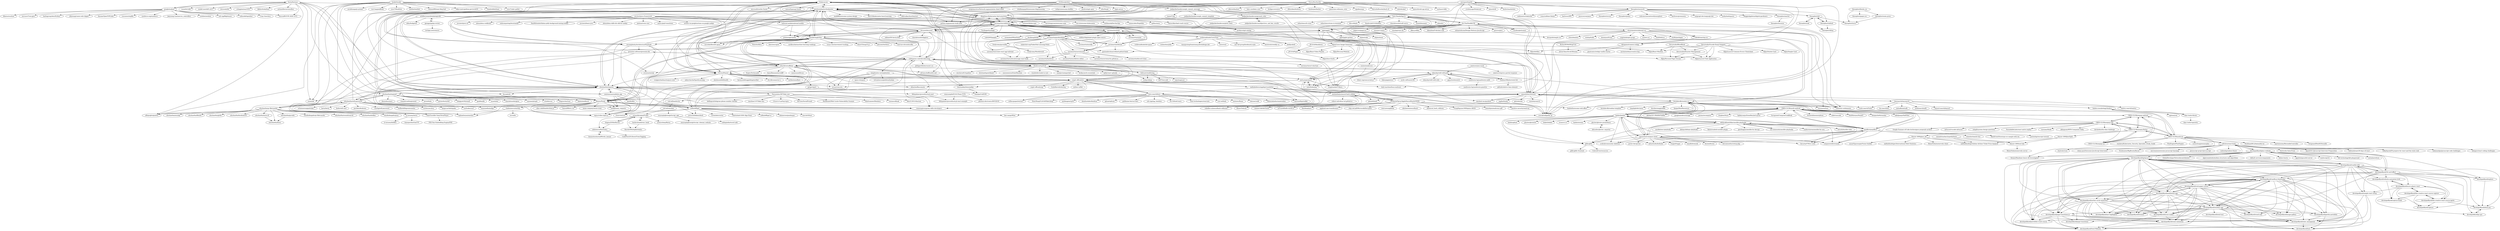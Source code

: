 digraph G {
"Endava/cats" -> "preslavmihaylov/booknotes"
"Endava/cats" -> "prathyvsh/pl-catalog" ["e"=1]
"Endava/cats" -> "diegolnasc/kubernetes-best-practices"
"Endava/cats" -> "saviomartin/codehouse"
"Endava/cats" -> "Clivern/Peanut"
"Endava/cats" -> "usagitoneko97/klara"
"Endava/cats" -> "rehacktive/caffeine"
"Endava/cats" -> "rikukissa/typehole"
"Endava/cats" -> "microsoft/restler-fuzzer" ["e"=1]
"Endava/cats" -> "matusf/openapi-fuzzer" ["e"=1]
"Endava/cats" -> "josh-project/josh"
"Endava/cats" -> "zverok/wikipedia_ql"
"Endava/cats" -> "nocomplexity/ArchitecturePlaybook"
"Endava/cats" -> "ducaale/xh" ["e"=1]
"Endava/cats" -> "sirwart/secrets"
"developedbyed/laptop-ui" -> "developedbyed/vanilla-js-beatmaker"
"developedbyed/laptop-ui" -> "developedbyed/navbar-circle-animation"
"developedbyed/laptop-ui" -> "developedbyed/music-maker"
"developedbyed/laptop-ui" -> "developedbyed/meditation-app"
"developedbyed/laptop-ui" -> "developedbyed/Swirl-Website"
"developedbyed/laptop-ui" -> "developedbyed/some-animation"
"developedbyed/laptop-ui" -> "developedbyed/weather-app"
"developedbyed/laptop-ui" -> "developedbyed/page-transitions-js"
"developedbyed/laptop-ui" -> "developedbyed/rock-paper-scissor"
"developedbyed/laptop-ui" -> "developedbyed/state_managment"
"developedbyed/laptop-ui" -> "developedbyed/image-gallery"
"developedbyed/laptop-ui" -> "developedbyed/vanilla-todo"
"developedbyed/laptop-ui" -> "developedbyed/nav-highlighter"
"developedbyed/laptop-ui" -> "developedbyed/gatsby-portofolio"
"developedbyed/laptop-ui" -> "developedbyed/portofolio-crash-course"
"dashborg/hibiki" -> "pglet/pglet"
"dashborg/hibiki" -> "uicrooks/flowrift-space"
"sdushantha/tmpmail" -> "sdushantha/tmpsms"
"sdushantha/tmpmail" -> "pystardust/ytfzf" ["e"=1]
"sdushantha/tmpmail" -> "deepjyoti30/ytmdl" ["e"=1]
"sdushantha/tmpmail" -> "gnebbia/kb" ["e"=1]
"sdushantha/tmpmail" -> "muesli/duf" ["e"=1]
"sdushantha/tmpmail" -> "vinayak-mehta/present" ["e"=1]
"sdushantha/tmpmail" -> "jarun/buku" ["e"=1]
"sdushantha/tmpmail" -> "xwmx/nb" ["e"=1]
"sdushantha/tmpmail" -> "sdushantha/wifi-password"
"sdushantha/tmpmail" -> "charmbracelet/glow" ["e"=1]
"sdushantha/tmpmail" -> "sayanarijit/xplr" ["e"=1]
"sdushantha/tmpmail" -> "schollz/croc" ["e"=1]
"sdushantha/tmpmail" -> "Bugswriter/tuxi" ["e"=1]
"sdushantha/tmpmail" -> "skeeto/endlessh" ["e"=1]
"sdushantha/tmpmail" -> "denisidoro/navi" ["e"=1]
"nemtsov/json-mask" -> "nemtsov/express-partial-response"
"nemtsov/json-mask" -> "ehmicky/wild-wild-path"
"sniptt-official/ots" -> "hora-search/hora"
"sniptt-official/ots" -> "sniptt-official/snip"
"sniptt-official/ots" -> "willmcgugan/textual" ["e"=1]
"sniptt-official/ots" -> "Clivern/Peanut"
"sniptt-official/ots" -> "allanrbo/filesremote" ["e"=1]
"sniptt-official/ots" -> "microsoft/gctoolkit" ["e"=1]
"sniptt-official/ots" -> "sdushantha/tmpsms"
"sniptt-official/ots" -> "nadimkobeissi/appleprivacyletter"
"sniptt-official/ots" -> "saviomartin/codehouse"
"sniptt-official/ots" -> "diegolnasc/kubernetes-best-practices"
"sniptt-official/ots" -> "rehacktive/caffeine"
"sniptt-official/ots" -> "GuidoBartoli/sherloq" ["e"=1]
"sniptt-official/ots" -> "timb-machine/linux-malware" ["e"=1]
"sniptt-official/ots" -> "netless-io/flat" ["e"=1]
"sniptt-official/ots" -> "Endava/cats"
"google/makani" -> "SecuraBV/CVE-2020-1472" ["e"=1]
"google/makani" -> "fastai/fastmac"
"google/makani" -> "rafmudaf/openfast"
"google/makani" -> "Uzay-G/archivy" ["e"=1]
"google/makani" -> "dheera/rosshow" ["e"=1]
"google/makani" -> "nicrusso7/rex-gym" ["e"=1]
"google/makani" -> "barbagroup/AeroPython" ["e"=1]
"google/makani" -> "jhlyeung/rumin-web-clipper" ["e"=1]
"google/makani" -> "iliasam/OpenTOFLidar" ["e"=1]
"google/makani" -> "rossumur/espflix" ["e"=1]
"google/makani" -> "symforce-org/symforce" ["e"=1]
"google/makani" -> "Jaeyoung-Lim/mavros_controllers" ["e"=1]
"google/makani" -> "awebox/awebox"
"google/makani" -> "uzh-rpg/flightmare" ["e"=1]
"hora-search/hora" -> "sniptt-official/ots"
"hora-search/hora" -> "microsoft/gctoolkit" ["e"=1]
"hora-search/hora" -> "willmcgugan/textual" ["e"=1]
"hora-search/hora" -> "datafuselabs/datafuse" ["e"=1]
"hora-search/hora" -> "qdrant/qdrant" ["e"=1]
"hora-search/hora" -> "guillaume-be/rust-bert" ["e"=1]
"hora-search/hora" -> "uzh-rpg/rpg_timelens" ["e"=1]
"hora-search/hora" -> "No-Github/1earn" ["e"=1]
"hora-search/hora" -> "semi-technologies/weaviate" ["e"=1]
"hora-search/hora" -> "rust-ml/linfa" ["e"=1]
"hora-search/hora" -> "zesterer/flume" ["e"=1]
"hora-search/hora" -> "cberner/redb" ["e"=1]
"hora-search/hora" -> "MaterializeInc/materialize" ["e"=1]
"hora-search/hora" -> "PeterWang512/GANSketching" ["e"=1]
"hora-search/hora" -> "rg3dengine/rg3d" ["e"=1]
"jgonggrijp/pip-review" -> "achillesrasquinha/pipupgrade"
"jgonggrijp/pip-review" -> "invl/pip-autoremove" ["e"=1]
"achillesrasquinha/pipupgrade" -> "usagitoneko97/klara"
"achillesrasquinha/pipupgrade" -> "jgonggrijp/pip-review"
"achillesrasquinha/pipupgrade" -> "zverok/wikipedia_ql"
"achillesrasquinha/pipupgrade" -> "ebhy/budgetml" ["e"=1]
"achillesrasquinha/pipupgrade" -> "raphaelreyna/oneshot"
"achillesrasquinha/pipupgrade" -> "saviomartin/codehouse"
"Richard9394/MingCute" -> "olivier3lanc/Scroll-Btween"
"ektogamat/camera-webgi" -> "pixotronics/webgi-vanilla-starter"
"ektogamat/camera-webgi" -> "olivier3lanc/Scroll-Btween"
"ektogamat/camera-webgi" -> "michalzalobny/creative-bay" ["e"=1]
"sdushantha/wifi-password" -> "berty/berty" ["e"=1]
"sdushantha/wifi-password" -> "bndw/wifi-card" ["e"=1]
"sdushantha/wifi-password" -> "sdushantha/tmpsms"
"sdushantha/wifi-password" -> "sdushantha/qr-filetransfer"
"sdushantha/wifi-password" -> "sdushantha/tmpmail"
"sdushantha/wifi-password" -> "pavlobu/deskreen" ["e"=1]
"sdushantha/wifi-password" -> "rauchg/wifi-password" ["e"=1]
"sdushantha/wifi-password" -> "bullhe4d/bigwatermelon" ["e"=1]
"sdushantha/wifi-password" -> "archivy/archivy" ["e"=1]
"sdushantha/wifi-password" -> "kangvcar/InfoSpider" ["e"=1]
"sdushantha/wifi-password" -> "surfcodes/surf" ["e"=1]
"sdushantha/wifi-password" -> "romenrg/evergreen-skills-developers" ["e"=1]
"sdushantha/wifi-password" -> "preslavmihaylov/booknotes"
"sdushantha/wifi-password" -> "achannarasappa/ticker" ["e"=1]
"sdushantha/wifi-password" -> "lindelof/awesome-web-effect" ["e"=1]
"CRED-CLUB/neopop-web" -> "CRED-CLUB/neopop-flutter"
"CRED-CLUB/neopop-web" -> "CRED-CLUB/neopop-android"
"CRED-CLUB/neopop-web" -> "CRED-CLUB/neopop-ios"
"CRED-CLUB/neopop-web" -> "razorpay/blade" ["e"=1]
"CRED-CLUB/neopop-web" -> "CRED-CLUB/synth-android"
"CRED-CLUB/neopop-web" -> "CRED-CLUB/synth-ios"
"CRED-CLUB/neopop-web" -> "abhagsain/WFH-Companies-India" ["e"=1]
"CRED-CLUB/neopop-web" -> "devkodeio/the-dom-challenge" ["e"=1]
"CRED-CLUB/neopop-web" -> "Google-Summer-of-Code-Archive/gsoc-proposals-archive" ["e"=1]
"CRED-CLUB/neopop-web" -> "infracost/vscode-infracost" ["e"=1]
"CRED-CLUB/neopop-web" -> "relogX/system-design-questions" ["e"=1]
"CRED-CLUB/neopop-web" -> "FormidableLabs/react-native-zephyr" ["e"=1]
"amirgamil/apollo" -> "thesephist/monocle"
"amirgamil/apollo" -> "saviomartin/codehouse"
"amirgamil/apollo" -> "crisdosyago/Diskernet"
"amirgamil/apollo" -> "sniptt-official/ots"
"amirgamil/apollo" -> "zverok/wikipedia_ql"
"amirgamil/apollo" -> "timb-machine/linux-malware" ["e"=1]
"amirgamil/apollo" -> "diegolnasc/kubernetes-best-practices"
"amirgamil/apollo" -> "prathyvsh/pl-catalog" ["e"=1]
"amirgamil/apollo" -> "quickwit-inc/quickwit" ["e"=1]
"amirgamil/apollo" -> "aimuch/iAI" ["e"=1]
"amirgamil/apollo" -> "premasagar/pablo"
"amirgamil/apollo" -> "andymatuschak/orbit" ["e"=1]
"amirgamil/apollo" -> "bee-san/pyWhat" ["e"=1]
"amirgamil/apollo" -> "kochrt/markwhen" ["e"=1]
"amirgamil/apollo" -> "preslavmihaylov/booknotes"
"fastai/fastmac" -> "google/makani"
"fastai/fastmac" -> "model-zoo/shift-ctrl-f" ["e"=1]
"fastai/fastmac" -> "chriswalz/bit" ["e"=1]
"fastai/fastmac" -> "SecuraBV/CVE-2020-1472" ["e"=1]
"fastai/fastmac" -> "sdushantha/tmpsms"
"fastai/fastmac" -> "sdushantha/tmpmail"
"fastai/fastmac" -> "xwmx/nb" ["e"=1]
"fastai/fastmac" -> "Bearer/Pizzly"
"fastai/fastmac" -> "preslavmihaylov/booknotes"
"fastai/fastmac" -> "schappim/macOCR" ["e"=1]
"fastai/fastmac" -> "AkihiroSuda/lima" ["e"=1]
"fastai/fastmac" -> "actionsflow/actionsflow" ["e"=1]
"fastai/fastmac" -> "vasanthv/talk" ["e"=1]
"fastai/fastmac" -> "alfiopuglisi/guietta" ["e"=1]
"fastai/fastmac" -> "Overv/outrun" ["e"=1]
"saviomartin/codehouse" -> "saviomartin/slickr"
"saviomartin/codehouse" -> "saviomartin/gradientking"
"saviomartin/codehouse" -> "saviomartin/loficlub"
"saviomartin/codehouse" -> "preslavmihaylov/booknotes"
"saviomartin/codehouse" -> "diegolnasc/kubernetes-best-practices"
"saviomartin/codehouse" -> "saviomartin/saviomartin"
"saviomartin/codehouse" -> "zverok/wikipedia_ql"
"saviomartin/codehouse" -> "Endava/cats"
"saviomartin/codehouse" -> "TryShape/tryshape" ["e"=1]
"saviomartin/codehouse" -> "elementz-ui/elementz"
"saviomartin/codehouse" -> "prathyvsh/pl-catalog" ["e"=1]
"saviomartin/codehouse" -> "saviomartin/styler"
"saviomartin/codehouse" -> "docuowl/docuowl"
"saviomartin/codehouse" -> "gautamkrishnar/refined-github-feeds" ["e"=1]
"saviomartin/codehouse" -> "romenrg/evergreen-skills-developers" ["e"=1]
"CRED-CLUB/synth-ios" -> "CRED-CLUB/synth-android"
"CRED-CLUB/synth-ios" -> "costachung/neumorphic" ["e"=1]
"CRED-CLUB/synth-ios" -> "CRED-CLUB/neopop-ios"
"CRED-CLUB/synth-ios" -> "CRED-CLUB/neopop-android"
"CRED-CLUB/synth-ios" -> "fireeye/Mandiant-Azure-AD-Investigator" ["e"=1]
"CRED-CLUB/synth-ios" -> "CRED-CLUB/neopop-flutter"
"CRED-CLUB/synth-ios" -> "Shubham0812/Animatify-ios" ["e"=1]
"CRED-CLUB/synth-ios" -> "paytmmoney/ResizableController"
"CRED-CLUB/synth-ios" -> "softchris/react-book"
"CRED-CLUB/synth-ios" -> "SwapnanilDhol/IGStoryKit" ["e"=1]
"CRED-CLUB/synth-ios" -> "CRED-CLUB/neopop-web"
"CRED-CLUB/synth-ios" -> "stackrox/Kubernetes_Security_Specialist_Study_Guide" ["e"=1]
"CRED-CLUB/synth-ios" -> "FlaxEngine/FlaxEngine" ["e"=1]
"josh-project/josh" -> "sirwart/secrets"
"josh-project/josh" -> "usagitoneko97/klara"
"josh-project/josh" -> "zverok/wikipedia_ql"
"josh-project/josh" -> "natethinks/jog"
"josh-project/josh" -> "lemonadejs/lemonadejs"
"Yash-Handa/logo-ls" -> "pglet/pglet"
"Yash-Handa/logo-ls" -> "natethinks/jog"
"Yash-Handa/logo-ls" -> "siduck/st" ["e"=1]
"Yash-Handa/logo-ls" -> "Clivern/Peanut"
"Yash-Handa/logo-ls" -> "sebastiencs/ls-icons" ["e"=1]
"Yash-Handa/logo-ls" -> "elementz-ui/elementz"
"Yash-Handa/logo-ls" -> "josh-project/josh"
"Yash-Handa/logo-ls" -> "chr15m/DoodleCSS"
"Yash-Handa/logo-ls" -> "sebastiencs/icons-in-terminal" ["e"=1]
"Yash-Handa/logo-ls" -> "saviomartin/codehouse"
"Yash-Handa/logo-ls" -> "docuowl/docuowl"
"Yash-Handa/logo-ls" -> "dhruvkb/pls" ["e"=1]
"Yash-Handa/logo-ls" -> "thanhvule0310/dotfiles" ["e"=1]
"Yash-Handa/logo-ls" -> "charmbracelet/soft-serve" ["e"=1]
"Yash-Handa/logo-ls" -> "muesli/termenv" ["e"=1]
"natethinks/jog" -> "josh-project/josh"
"softchris/react-book" -> "fireeye/Mandiant-Azure-AD-Investigator" ["e"=1]
"softchris/react-book" -> "developedbyed/glass-website"
"softchris/react-book" -> "CRED-CLUB/synth-ios"
"softchris/react-book" -> "fontworks-fonts/Train" ["e"=1]
"softchris/react-book" -> "Jaynil1611/Javascript-Interview-Preparation" ["e"=1]
"softchris/react-book" -> "fullstackreact/30-days-of-react" ["e"=1]
"softchris/react-book" -> "colbyfayock/50-projects-for-react-and-the-static-web" ["e"=1]
"softchris/react-book" -> "sadanandpai/javascript-code-challenges" ["e"=1]
"softchris/react-book" -> "alexgurr/react-coding-challenges" ["e"=1]
"softchris/react-book" -> "shylocks/Loon" ["e"=1]
"softchris/react-book" -> "rohan-paul/Awesome-JavaScript-Interviews" ["e"=1]
"softchris/react-book" -> "Viralmaniar/BigBountyRecon" ["e"=1]
"softchris/react-book" -> "micromata/awesome-javascript-learning" ["e"=1]
"softchris/react-book" -> "jerryscript-project/jerryscript" ["e"=1]
"softchris/react-book" -> "radzenhq/radzen-blazor" ["e"=1]
"jameslittle230/stork" -> "tinysearch/tinysearch"
"jameslittle230/stork" -> "preslavmihaylov/booknotes"
"jameslittle230/stork" -> "sdushantha/tmpsms"
"jameslittle230/stork" -> "codespaces-contrib/codeswing"
"jameslittle230/stork" -> "docuowl/docuowl"
"jameslittle230/stork" -> "romenrg/evergreen-skills-developers" ["e"=1]
"jameslittle230/stork" -> "getmeli/meli" ["e"=1]
"jameslittle230/stork" -> "Bearer/Pizzly"
"jameslittle230/stork" -> "mgdm/htmlq" ["e"=1]
"jameslittle230/stork" -> "quickwit-inc/quickwit" ["e"=1]
"jameslittle230/stork" -> "krishdevdb/reseter.css"
"jameslittle230/stork" -> "toshi-search/Toshi" ["e"=1]
"jameslittle230/stork" -> "getzola/zola" ["e"=1]
"jameslittle230/stork" -> "mre/tinysearch"
"jameslittle230/stork" -> "tantivy-search/tantivy" ["e"=1]
"AsuharietYgvar/AppleNeuralHash2ONNX" -> "anishathalye/neural-hash-collider"
"AsuharietYgvar/AppleNeuralHash2ONNX" -> "KhaosT/nhcalc"
"AsuharietYgvar/AppleNeuralHash2ONNX" -> "nadimkobeissi/appleprivacyletter"
"AsuharietYgvar/AppleNeuralHash2ONNX" -> "chip-red-pill/MicrocodeDecryptor" ["e"=1]
"AsuharietYgvar/AppleNeuralHash2ONNX" -> "rentruewang/koila" ["e"=1]
"AsuharietYgvar/AppleNeuralHash2ONNX" -> "nikcheerla/neuralhash"
"AsuharietYgvar/AppleNeuralHash2ONNX" -> "yk/neural_hash_collision"
"AsuharietYgvar/AppleNeuralHash2ONNX" -> "roboflow-ai/neuralhash-collisions"
"AsuharietYgvar/AppleNeuralHash2ONNX" -> "TrungNguyen1909/qemu-t8030" ["e"=1]
"AsuharietYgvar/AppleNeuralHash2ONNX" -> "jonaslejon/malicious-pdf" ["e"=1]
"AsuharietYgvar/AppleNeuralHash2ONNX" -> "positive-security/send-my" ["e"=1]
"AsuharietYgvar/AppleNeuralHash2ONNX" -> "seemoo-lab/AirGuard" ["e"=1]
"AsuharietYgvar/AppleNeuralHash2ONNX" -> "mTvare6/hello-world.rs" ["e"=1]
"AsuharietYgvar/AppleNeuralHash2ONNX" -> "blacktop/ipsw" ["e"=1]
"AsuharietYgvar/AppleNeuralHash2ONNX" -> "apple/ml-ane-transformers" ["e"=1]
"sandworm-hq/sandworm-audit" -> "sandworm-hq/sandworm-guard-js"
"sandworm-hq/sandworm-audit" -> "ehmicky/wild-wild-path"
"kadalu/kadalu" -> "pupilfirst/pupilfirst"
"kadalu/kadalu" -> "kadalu/gdash"
"kadalu/kadalu" -> "infracloudio/botkube" ["e"=1]
"kadalu/kadalu" -> "gluster/glusterfs" ["e"=1]
"kadalu/kadalu" -> "glific/glific"
"kadalu/kadalu" -> "spacecloud-io/space-cloud"
"kadalu/kadalu" -> "heketi/heketi" ["e"=1]
"kadalu/kadalu" -> "ctrox/csi-s3" ["e"=1]
"kadalu/kadalu" -> "CRED-CLUB/synth-android"
"kadalu/kadalu" -> "gluster/gluster-prometheus"
"kadalu/kadalu" -> "krishdevdb/reseter.css"
"kadalu/kadalu" -> "uvdesk/community-skeleton" ["e"=1]
"kadalu/kadalu" -> "composewell/streamly" ["e"=1]
"kadalu/kadalu" -> "adithyakhamithkar/ansible-playbooks"
"kadalu/kadalu" -> "kadalu/moana"
"docuowl/docuowl" -> "jameslittle230/stork"
"docuowl/docuowl" -> "preslavmihaylov/booknotes"
"docuowl/docuowl" -> "krishdevdb/reseter.css"
"docuowl/docuowl" -> "josh-project/josh"
"docuowl/docuowl" -> "saviomartin/codehouse"
"docuowl/docuowl" -> "simplenetes-io/simplenetes"
"docuowl/docuowl" -> "zverok/wikipedia_ql"
"docuowl/docuowl" -> "KartikChugh/Otto"
"docuowl/docuowl" -> "sdushantha/tmpsms"
"docuowl/docuowl" -> "mkhan45/CalcuLaTeX"
"docuowl/docuowl" -> "Endava/cats"
"docuowl/docuowl" -> "rehacktive/caffeine"
"docuowl/docuowl" -> "romenrg/evergreen-skills-developers" ["e"=1]
"docuowl/docuowl" -> "codespaces-contrib/codeswing"
"docuowl/docuowl" -> "charmbracelet/lipgloss" ["e"=1]
"developedbyed/website-animation-trick" -> "developedbyed/music-player-react"
"developedbyed/website-animation-trick" -> "developedbyed/capture-build"
"nocomplexity/ArchitecturePlaybook" -> "preslavmihaylov/booknotes"
"nocomplexity/ArchitecturePlaybook" -> "romenrg/evergreen-skills-developers" ["e"=1]
"nocomplexity/ArchitecturePlaybook" -> "KartikChugh/Otto"
"nocomplexity/ArchitecturePlaybook" -> "Endava/cats"
"nocomplexity/ArchitecturePlaybook" -> "diegolnasc/kubernetes-best-practices"
"nocomplexity/ArchitecturePlaybook" -> "Clivern/Peanut"
"nocomplexity/ArchitecturePlaybook" -> "presenta-software/presenta-lib"
"nocomplexity/ArchitecturePlaybook" -> "wgryc/video-input-js"
"sdushantha/tmpsms" -> "Narasimha1997/fake-sms"
"sdushantha/tmpsms" -> "sdushantha/tmpmail"
"sdushantha/tmpsms" -> "preslavmihaylov/booknotes"
"sdushantha/tmpsms" -> "romenrg/evergreen-skills-developers" ["e"=1]
"sdushantha/tmpsms" -> "jameslittle230/stork"
"sdushantha/tmpsms" -> "sdushantha/wifi-password"
"sdushantha/tmpsms" -> "felixpalmer/procedural-gl-react"
"sdushantha/tmpsms" -> "joshlk/many_requests"
"sdushantha/tmpsms" -> "diegolnasc/kubernetes-best-practices"
"sdushantha/tmpsms" -> "sniptt-official/ots"
"sdushantha/tmpsms" -> "saintmarina/undelete_jpg"
"sdushantha/tmpsms" -> "Overv/outrun" ["e"=1]
"sdushantha/tmpsms" -> "wgryc/video-input-js"
"sdushantha/tmpsms" -> "ducaale/xh" ["e"=1]
"sdushantha/tmpsms" -> "Endava/cats"
"developedbyed/3d-card-effect" -> "developedbyed/laptop-ui"
"developedbyed/3d-card-effect" -> "developedbyed/vanilla-todo"
"developedbyed/3d-card-effect" -> "developedbyed/glass-website"
"developedbyed/3d-card-effect" -> "developedbyed/navbar-circle-animation"
"developedbyed/3d-card-effect" -> "developedbyed/the-creative-react-course-ignite"
"developedbyed/3d-card-effect" -> "developedbyed/website-animation-trick"
"developedbyed/3d-card-effect" -> "developedbyed/vanilla-js-beatmaker"
"developedbyed/3d-card-effect" -> "developedbyed/py-gui"
"developedbyed/3d-card-effect" -> "developedbyed/explore"
"developedbyed/3d-card-effect" -> "developedbyed/meditation-app"
"developedbyed/3d-card-effect" -> "developedbyed/capture"
"developedbyed/3d-card-effect" -> "developedbyed/elena-joy"
"developedbyed/3d-card-effect" -> "developedbyed/rock-paper-scissor"
"developedbyed/3d-card-effect" -> "developedbyed/weather-app"
"developedbyed/3d-card-effect" -> "developedbyed/simple-react-setup"
"nidhaloff/igel" -> "nidhaloff/igel-ui"
"nidhaloff/igel" -> "KartikChugh/Otto"
"nidhaloff/igel" -> "adamerose/pandasgui" ["e"=1]
"nidhaloff/igel" -> "mxrch/GHunt" ["e"=1]
"nidhaloff/igel" -> "cortexlabs/cortex" ["e"=1]
"nidhaloff/igel" -> "Overv/outrun" ["e"=1]
"nidhaloff/igel" -> "sukritishah15/DS-Algo-Point" ["e"=1]
"nidhaloff/igel" -> "Bearer/Pizzly"
"nidhaloff/igel" -> "saviomartin/codehouse"
"nidhaloff/igel" -> "preslavmihaylov/booknotes"
"nidhaloff/igel" -> "jorisschellekens/borb" ["e"=1]
"nidhaloff/igel" -> "bee-san/pyWhat" ["e"=1]
"nidhaloff/igel" -> "codespaces-contrib/codeswing"
"nidhaloff/igel" -> "zverok/wikipedia_ql"
"nidhaloff/igel" -> "alfiopuglisi/guietta" ["e"=1]
"saviomartin/loficlub" -> "saviomartin/gradientking"
"saviomartin/loficlub" -> "saviomartin/slickr"
"saviomartin/loficlub" -> "saviomartin/codehouse"
"saviomartin/loficlub" -> "gautamkrishnar/refined-github-feeds" ["e"=1]
"saviomartin/loficlub" -> "saviomartin/saviomartin"
"gluster/gluster-prometheus" -> "ofesseler/gluster_exporter"
"codespaces-contrib/codeswing" -> "preslavmihaylov/booknotes"
"codespaces-contrib/codeswing" -> "jameslittle230/stork"
"codespaces-contrib/codeswing" -> "presenta-software/presenta-lib"
"codespaces-contrib/codeswing" -> "felixpalmer/procedural-gl-react"
"codespaces-contrib/codeswing" -> "Bearer/Pizzly"
"codespaces-contrib/codeswing" -> "rehacktive/caffeine"
"codespaces-contrib/codeswing" -> "romenrg/evergreen-skills-developers" ["e"=1]
"codespaces-contrib/codeswing" -> "philippwilhelm/sunset.css"
"codespaces-contrib/codeswing" -> "lemonadejs/lemonadejs"
"codespaces-contrib/codeswing" -> "rikukissa/typehole"
"codespaces-contrib/codeswing" -> "getmeli/meli" ["e"=1]
"codespaces-contrib/codeswing" -> "sdushantha/tmpsms"
"honkit/honkit" -> "asciidwango/js-primer" ["e"=1]
"honkit/honkit" -> "raphaelreyna/oneshot"
"honkit/honkit" -> "rust-lang/mdBook" ["e"=1]
"honkit/honkit" -> "yuru7/HackGen" ["e"=1]
"honkit/honkit" -> "textlint/textlint" ["e"=1]
"honkit/honkit" -> "alfiopuglisi/guietta" ["e"=1]
"honkit/honkit" -> "catnose99/team-blog-hub" ["e"=1]
"honkit/honkit" -> "tokyo-metropolitan-gov/covid19" ["e"=1]
"honkit/honkit" -> "KartikChugh/Otto"
"honkit/honkit" -> "foambubble/foam" ["e"=1]
"honkit/honkit" -> "yuru7/udev-gothic" ["e"=1]
"honkit/honkit" -> "Bearer/Pizzly"
"honkit/honkit" -> "xwmx/nb" ["e"=1]
"honkit/honkit" -> "manzinello/mailgo" ["e"=1]
"honkit/honkit" -> "preslavmihaylov/booknotes"
"vladaionescu/earthly" -> "rec/safer"
"vladaionescu/earthly" -> "raphaelreyna/oneshot"
"DannyBen/bashly" -> "diegolnasc/kubernetes-best-practices"
"DannyBen/bashly" -> "bats-core/bats-core" ["e"=1]
"DannyBen/bashly" -> "preslavmihaylov/booknotes"
"DannyBen/bashly" -> "bridgecrewio/yor" ["e"=1]
"DannyBen/bashly" -> "ddworken/hishtory" ["e"=1]
"DannyBen/bashly" -> "basherpm/basher" ["e"=1]
"DannyBen/bashly" -> "panorama-ed/memo_wise" ["e"=1]
"DannyBen/bashly" -> "sigoden/argc"
"DannyBen/bashly" -> "rikukissa/typehole"
"DannyBen/bashly" -> "jameslittle230/stork"
"DannyBen/bashly" -> "SierraSoftworks/bash-cli"
"DannyBen/bashly" -> "rails/docked" ["e"=1]
"DannyBen/bashly" -> "pawurb/rails-pg-extras" ["e"=1]
"DannyBen/bashly" -> "sachaos/viddy" ["e"=1]
"DannyBen/bashly" -> "pforret/bashew" ["e"=1]
"rehacktive/caffeine" -> "natethinks/jog"
"rehacktive/caffeine" -> "Endava/cats"
"rehacktive/caffeine" -> "EsperoTech/yaade" ["e"=1]
"rehacktive/caffeine" -> "allanrbo/filesremote" ["e"=1]
"rehacktive/caffeine" -> "sniptt-official/ots"
"rehacktive/caffeine" -> "codespaces-contrib/codeswing"
"rehacktive/caffeine" -> "evinism/mistql"
"rehacktive/caffeine" -> "Clivern/Peanut"
"rehacktive/caffeine" -> "jorisschellekens/borb" ["e"=1]
"rehacktive/caffeine" -> "sirwart/secrets"
"rehacktive/caffeine" -> "AsyncBanana/microdiff" ["e"=1]
"rehacktive/caffeine" -> "preslavmihaylov/booknotes"
"rehacktive/caffeine" -> "docuowl/docuowl"
"rehacktive/caffeine" -> "adrianscheff/useful-sed" ["e"=1]
"rehacktive/caffeine" -> "maxmunzel/kvass" ["e"=1]
"CRED-CLUB/neopop-android" -> "CRED-CLUB/neopop-ios"
"CRED-CLUB/neopop-android" -> "CRED-CLUB/neopop-flutter"
"CRED-CLUB/neopop-android" -> "CRED-CLUB/neopop-web"
"CRED-CLUB/neopop-android" -> "CRED-CLUB/synth-android"
"joelparkerhenderson/git_commit_message" -> "joelparkerhenderson/git_commit_template"
"joelparkerhenderson/git_commit_message" -> "joelparkerhenderson/ground_rules"
"joelparkerhenderson/git_commit_message" -> "tanin47/tip" ["e"=1]
"Narasimha1997/fake-sms" -> "sdushantha/tmpsms"
"Narasimha1997/fake-sms" -> "bellingcat/telegram-phone-number-checker" ["e"=1]
"Narasimha1997/fake-sms" -> "machine1337/fake-sms" ["e"=1]
"Narasimha1997/fake-sms" -> "cod-ed/handwrite"
"Narasimha1997/fake-sms" -> "r3curs1v3-pr0xy/vajra" ["e"=1]
"Narasimha1997/fake-sms" -> "MrTuxx/SocialPwned" ["e"=1]
"Narasimha1997/fake-sms" -> "Hackmanit/Web-Cache-Vulnerability-Scanner" ["e"=1]
"Narasimha1997/fake-sms" -> "bhattsameer/Bombers" ["e"=1]
"Narasimha1997/fake-sms" -> "vmonaco/kloak" ["e"=1]
"Narasimha1997/fake-sms" -> "Alex313031/thorium" ["e"=1]
"joshlk/many_requests" -> "wgryc/video-input-js"
"GitAlias/gitalias" -> "adrianscheff/useful-sed" ["e"=1]
"GitAlias/gitalias" -> "wfxr/forgit" ["e"=1]
"GitAlias/gitalias" -> "Yash-Handa/logo-ls"
"GitAlias/gitalias" -> "diegolnasc/kubernetes-best-practices"
"GitAlias/gitalias" -> "saviomartin/codehouse"
"GitAlias/gitalias" -> "preslavmihaylov/booknotes"
"GitAlias/gitalias" -> "tj/git-extras" ["e"=1]
"GitAlias/gitalias" -> "sergiomarotco/Network-segmentation-cheat-sheet" ["e"=1]
"GitAlias/gitalias" -> "shubhamgrg04/awesome-diagramming" ["e"=1]
"GitAlias/gitalias" -> "sdushantha/tmpsms"
"GitAlias/gitalias" -> "python-engineer/ml-study-plan" ["e"=1]
"GitAlias/gitalias" -> "joelparkerhenderson/git_commit_message"
"GitAlias/gitalias" -> "webpro/awesome-dotfiles" ["e"=1]
"GitAlias/gitalias" -> "paulirish/git-open" ["e"=1]
"GitAlias/gitalias" -> "lucaburgio/iconoir" ["e"=1]
"developedbyed/glass-website" -> "developedbyed/3d-card-effect"
"developedbyed/glass-website" -> "developedbyed/laptop-ui"
"developedbyed/glass-website" -> "developedbyed/explore"
"developedbyed/glass-website" -> "developedbyed/navbar-circle-animation"
"developedbyed/glass-website" -> "developedbyed/vanilla-todo"
"developedbyed/glass-website" -> "softchris/react-book"
"developedbyed/glass-website" -> "fireeye/Mandiant-Azure-AD-Investigator" ["e"=1]
"developedbyed/glass-website" -> "GlobalDeveloperNetwork/contributors" ["e"=1]
"developedbyed/glass-website" -> "alpersonalwebsite/data-structures-and-algorithms" ["e"=1]
"developedbyed/glass-website" -> "default-services/components" ["e"=1]
"developedbyed/glass-website" -> "fabien-h/acta" ["e"=1]
"developedbyed/glass-website" -> "gquittet/graceful-server" ["e"=1]
"developedbyed/glass-website" -> "mailscript/cli" ["e"=1]
"developedbyed/glass-website" -> "kili-technology/kili-playground" ["e"=1]
"developedbyed/glass-website" -> "autoalan/wilson" ["e"=1]
"Bearer/Pizzly" -> "preslavmihaylov/booknotes"
"Bearer/Pizzly" -> "romenrg/evergreen-skills-developers" ["e"=1]
"Bearer/Pizzly" -> "mono-company/mono-icons" ["e"=1]
"Bearer/Pizzly" -> "alias-rahil/handwritten.js" ["e"=1]
"Bearer/Pizzly" -> "joshlk/many_requests"
"Bearer/Pizzly" -> "raphaelreyna/oneshot"
"Bearer/Pizzly" -> "jameslittle230/stork"
"Bearer/Pizzly" -> "KartikChugh/Otto"
"Bearer/Pizzly" -> "wgryc/video-input-js"
"Bearer/Pizzly" -> "codespaces-contrib/codeswing"
"Bearer/Pizzly" -> "manzinello/mailgo" ["e"=1]
"Bearer/Pizzly" -> "Clivern/Peanut"
"Bearer/Pizzly" -> "bansal/filters.css" ["e"=1]
"Bearer/Pizzly" -> "nidhaloff/igel"
"Bearer/Pizzly" -> "vladaionescu/earthly"
"CRED-CLUB/neopop-flutter" -> "CRED-CLUB/neopop-ios"
"CRED-CLUB/neopop-flutter" -> "CRED-CLUB/neopop-android"
"CRED-CLUB/neopop-flutter" -> "CRED-CLUB/neopop-web"
"CRED-CLUB/neopop-flutter" -> "CRED-CLUB/synth-ios"
"CRED-CLUB/neopop-flutter" -> "bharat-1809/JustSplit"
"CRED-CLUB/neopop-flutter" -> "bharat-1809/glass_kit"
"thesephist/merlot" -> "thesephist/lucerne"
"spacecloud-io/space-cloud" -> "infracloudio/botkube" ["e"=1]
"spacecloud-io/space-cloud" -> "pupilfirst/pupilfirst"
"spacecloud-io/space-cloud" -> "kadalu/kadalu"
"spacecloud-io/space-cloud" -> "glific/glific"
"spacecloud-io/space-cloud" -> "composewell/streamly" ["e"=1]
"spacecloud-io/space-cloud" -> "shivammathur/setup-php" ["e"=1]
"spacecloud-io/space-cloud" -> "CRED-CLUB/synth-android"
"spacecloud-io/space-cloud" -> "porter-dev/porter" ["e"=1]
"spacecloud-io/space-cloud" -> "krishdevdb/reseter.css"
"spacecloud-io/space-cloud" -> "frappe/frappe" ["e"=1]
"spacecloud-io/space-cloud" -> "uvdesk/community-skeleton" ["e"=1]
"spacecloud-io/space-cloud" -> "adithyakhamithkar/ansible-playbooks"
"spacecloud-io/space-cloud" -> "knadh/listmonk" ["e"=1]
"spacecloud-io/space-cloud" -> "SecurityFTW/cs-suite" ["e"=1]
"spacecloud-io/space-cloud" -> "fission/fission" ["e"=1]
"anishathalye/neural-hash-collider" -> "AsuharietYgvar/AppleNeuralHash2ONNX"
"anishathalye/neural-hash-collider" -> "KhaosT/nhcalc"
"anishathalye/neural-hash-collider" -> "robust-ml/robust-ml.github.io"
"anishathalye/neural-hash-collider" -> "roboflow-ai/neuralhash-collisions"
"ehmicky/wild-wild-path" -> "VladimirMikulic/route-list"
"ehmicky/wild-wild-path" -> "sandworm-hq/sandworm-audit"
"ehmicky/wild-wild-path" -> "bitair-org/concurrent.js" ["e"=1]
"ehmicky/wild-wild-path" -> "hikerpig/pintora"
"ehmicky/wild-wild-path" -> "cyclic-software/s3fs"
"ehmicky/wild-wild-path" -> "ehmicky/wild-wild-utils"
"ehmicky/wild-wild-path" -> "gajus/turbowatch" ["e"=1]
"nadimkobeissi/appleprivacyletter" -> "sniptt-official/ots"
"nadimkobeissi/appleprivacyletter" -> "anishathalye/neural-hash-collider"
"nadimkobeissi/appleprivacyletter" -> "microsoft/gctoolkit" ["e"=1]
"nadimkobeissi/appleprivacyletter" -> "AsuharietYgvar/AppleNeuralHash2ONNX"
"nadimkobeissi/appleprivacyletter" -> "hora-search/hora"
"Clivern/Peanut" -> "getgort/gort"
"Clivern/Peanut" -> "craigmichaelmartin/pure-orm"
"Clivern/Peanut" -> "sniptt-official/ots"
"Clivern/Peanut" -> "quickwit-inc/quickwit" ["e"=1]
"Clivern/Peanut" -> "ankurchavda/SparkLearning" ["e"=1]
"Clivern/Peanut" -> "Endava/cats"
"Clivern/Peanut" -> "diegolnasc/kubernetes-best-practices"
"Clivern/Peanut" -> "elementz-ui/elementz"
"Clivern/Peanut" -> "alexliesenfeld/health" ["e"=1]
"Clivern/Peanut" -> "josh-project/josh"
"Clivern/Peanut" -> "haveyoudebuggedit/gotestfmt" ["e"=1]
"Clivern/Peanut" -> "sfu-db/connector-x" ["e"=1]
"Clivern/Peanut" -> "mrbbot/miniflare" ["e"=1]
"fullstack-build/tslog" -> "KATT/envsafe" ["e"=1]
"fullstack-build/tslog" -> "webpro/knip" ["e"=1]
"fullstack-build/tslog" -> "rikukissa/typehole"
"fullstack-build/tslog" -> "unjs/magicast" ["e"=1]
"tinysearch/tinysearch" -> "jameslittle230/stork"
"tinysearch/tinysearch" -> "toshi-search/Toshi" ["e"=1]
"tinysearch/tinysearch" -> "lindera-morphology/lindera"
"tinysearch/tinysearch" -> "bayard-search/bayard" ["e"=1]
"tinysearch/tinysearch" -> "lnx-search/lnx" ["e"=1]
"tinysearch/tinysearch" -> "indradb/indradb" ["e"=1]
"tinysearch/tinysearch" -> "tantivy-search/tantivy" ["e"=1]
"tinysearch/tinysearch" -> "meilisearch/milli" ["e"=1]
"tailwind-mobile/tailwind-mobile" -> "uicrooks/flowrift-space"
"tailwind-mobile/tailwind-mobile" -> "premasagar/pablo"
"tailwind-mobile/tailwind-mobile" -> "pglet/pglet"
"chr15m/DoodleCSS" -> "alvaromontoro/almond.css"
"chr15m/DoodleCSS" -> "codeAdrian/clay.css"
"chr15m/DoodleCSS" -> "dbox/html5-kitchen-sink" ["e"=1]
"chr15m/DoodleCSS" -> "Yash-Handa/logo-ls"
"chr15m/DoodleCSS" -> "dashborg/hibiki"
"chr15m/DoodleCSS" -> "kevquirk/simple.css" ["e"=1]
"chr15m/DoodleCSS" -> "zoltantothcom/Design-Patterns-JavaScript"
"chr15m/DoodleCSS" -> "natethinks/jog"
"chr15m/DoodleCSS" -> "picocss/pico" ["e"=1]
"chr15m/DoodleCSS" -> "papercss/papercss" ["e"=1]
"chr15m/DoodleCSS" -> "pglet/pglet"
"chr15m/DoodleCSS" -> "lucaburgio/iconoir" ["e"=1]
"chr15m/DoodleCSS" -> "nusu/avvvatars" ["e"=1]
"chr15m/DoodleCSS" -> "vizzuhq/vizzu-lib" ["e"=1]
"chr15m/DoodleCSS" -> "dflex-js/dflex" ["e"=1]
"TimeTraveller-San/yTermPlayer" -> "FEE-Fair-Embedding-Engine/FEE"
"JP1016/Markdown" -> "JP1016/Paper"
"presenta-software/presenta-lib" -> "joshlk/many_requests"
"presenta-software/presenta-lib" -> "wgryc/video-input-js"
"presenta-software/presenta-lib" -> "codespaces-contrib/codeswing"
"developedbyed/explore" -> "developedbyed/elena-joy"
"hikerpig/pintora" -> "ehmicky/wild-wild-path"
"codeAdrian/clay.css" -> "ektogamat/camera-webgi"
"CRED-CLUB/synth-android" -> "CRED-CLUB/synth-ios"
"CRED-CLUB/synth-android" -> "CRED-CLUB/neopop-android"
"CRED-CLUB/synth-android" -> "fornewid/neumorphism" ["e"=1]
"CRED-CLUB/synth-android" -> "saket/cascade" ["e"=1]
"CRED-CLUB/synth-android" -> "PatilShreyas/NotyKT" ["e"=1]
"CRED-CLUB/synth-android" -> "theapache64/stackzy" ["e"=1]
"CRED-CLUB/synth-android" -> "nikhilpanju/FabFilter" ["e"=1]
"CRED-CLUB/synth-android" -> "pupilfirst/pupilfirst"
"CRED-CLUB/synth-android" -> "akshay2211/BubbleTabBar" ["e"=1]
"CRED-CLUB/synth-android" -> "google/modernstorage" ["e"=1]
"CRED-CLUB/synth-android" -> "pocmo/recompose" ["e"=1]
"CRED-CLUB/synth-android" -> "dropbox/Store" ["e"=1]
"CRED-CLUB/synth-android" -> "Spikeysanju/ZoomRecylerLayout" ["e"=1]
"CRED-CLUB/synth-android" -> "kadalu/kadalu"
"CRED-CLUB/synth-android" -> "Gurupreet/ComposeCookBook" ["e"=1]
"sdushantha/qr-filetransfer" -> "sdushantha/wifi-password"
"sdushantha/qr-filetransfer" -> "sdushantha/instadp"
"sdushantha/qr-filetransfer" -> "sdushantha/fileinfo"
"sdushantha/qr-filetransfer" -> "TimeTraveller-San/yTermPlayer"
"sdushantha/qr-filetransfer" -> "sdushantha/gitdir"
"sdushantha/qr-filetransfer" -> "sdushantha/facebook-dl"
"sdushantha/qr-filetransfer" -> "sdushantha/down"
"sdushantha/qr-filetransfer" -> "sdushantha/tmpsms"
"sdushantha/qr-filetransfer" -> "sdushantha/pyradio"
"sdushantha/qr-filetransfer" -> "claudiodangelis/qr-filetransfer" ["e"=1]
"sdushantha/qr-filetransfer" -> "sdushantha/soundcloud-dl" ["e"=1]
"sdushantha/qr-filetransfer" -> "claudiodangelis/qrcp" ["e"=1]
"sdushantha/qr-filetransfer" -> "k-vernooy/tetris"
"sdushantha/qr-filetransfer" -> "sdushantha/dotfiles" ["e"=1]
"sdushantha/qr-filetransfer" -> "sdushantha/insta-dl"
"developedbyed/the-creative-react-course-capture" -> "developedbyed/the-creative-react-course-ignite"
"developedbyed/the-creative-react-course-capture" -> "developedbyed/music-player-react"
"developedbyed/the-creative-react-course-capture" -> "developedbyed/capture"
"developedbyed/the-creative-react-course-capture" -> "developedbyed/capture-build"
"PJijin/Cover-Image-Generator" -> "PJijin/Save-Earth"
"PJijin/Cover-Image-Generator" -> "PJijin/React-Weather"
"PJijin/Cover-Image-Generator" -> "PJijin/Personal-Website"
"PJijin/Cover-Image-Generator" -> "JP1016/Paper"
"PJijin/Cover-Image-Generator" -> "PJijin/Laravel-Todo-Application"
"PJijin/Cover-Image-Generator" -> "PJijin/dotfiles"
"PJijin/Cover-Image-Generator" -> "PJijin/Personal-Page-Chrome"
"PJijin/Cover-Image-Generator" -> "PJijin/React-Video-Playlist"
"developedbyed/navbar-circle-animation" -> "developedbyed/page-transitions-js"
"developedbyed/navbar-circle-animation" -> "developedbyed/nav-highlighter"
"developedbyed/navbar-circle-animation" -> "developedbyed/state_managment"
"developedbyed/navbar-circle-animation" -> "developedbyed/music-maker"
"developedbyed/navbar-circle-animation" -> "developedbyed/some-animation"
"developedbyed/navbar-circle-animation" -> "developedbyed/portofolio-crash-course"
"developedbyed/navbar-circle-animation" -> "developedbyed/Swirl-Website"
"developedbyed/navbar-circle-animation" -> "developedbyed/vanilla-js-beatmaker"
"developedbyed/navbar-circle-animation" -> "developedbyed/gatsby-portofolio"
"developedbyed/navbar-circle-animation" -> "developedbyed/image-gallery"
"developedbyed/navbar-circle-animation" -> "developedbyed/test"
"developedbyed/navbar-circle-animation" -> "developedbyed/dreamer"
"developedbyed/navbar-circle-animation" -> "developedbyed/weather-app"
"developedbyed/navbar-circle-animation" -> "developedbyed/laptop-ui"
"developedbyed/navbar-circle-animation" -> "developedbyed/page-transitions"
"CRED-CLUB/neopop-ios" -> "CRED-CLUB/neopop-android"
"CRED-CLUB/neopop-ios" -> "CRED-CLUB/neopop-flutter"
"KartikChugh/Otto" -> "preslavmihaylov/booknotes"
"KartikChugh/Otto" -> "surya-veer/movement-tracking" ["e"=1]
"KartikChugh/Otto" -> "alfiopuglisi/guietta" ["e"=1]
"KartikChugh/Otto" -> "blaze33/map33.js" ["e"=1]
"KartikChugh/Otto" -> "jbesomi/texthero" ["e"=1]
"KartikChugh/Otto" -> "nocomplexity/ArchitecturePlaybook"
"KartikChugh/Otto" -> "nidhaloff/igel"
"KartikChugh/Otto" -> "imersao-alura/aluraflix" ["e"=1]
"KartikChugh/Otto" -> "Bearer/Pizzly"
"KartikChugh/Otto" -> "Palashio/libra" ["e"=1]
"KartikChugh/Otto" -> "codespaces-contrib/codeswing"
"KartikChugh/Otto" -> "docuowl/docuowl"
"KartikChugh/Otto" -> "raphaelreyna/oneshot"
"KartikChugh/Otto" -> "uber/neuropod" ["e"=1]
"KartikChugh/Otto" -> "mrdbourke/machine-learning-roadmap" ["e"=1]
"saviomartin/gradientking" -> "saviomartin/loficlub"
"saviomartin/gradientking" -> "saviomartin/slickr"
"saviomartin/gradientking" -> "saviomartin/saviomartin"
"saviomartin/gradientking" -> "saviomartin/codehouse"
"saviomartin/gradientking" -> "saviomartin/hashtree"
"saviomartin/gradientking" -> "saviomartin/discord-clone"
"saviomartin/gradientking" -> "saviomartin/markdown-editor"
"saviomartin/gradientking" -> "gautamkrishnar/refined-github-feeds" ["e"=1]
"saviomartin/gradientking" -> "saviomartin/moodly"
"saviomartin/gradientking" -> "fredysomy/pysonDB"
"saviomartin/gradientking" -> "saviomartin/saviomartin.github.io"
"saviomartin/gradientking" -> "saviomartin/uselocalstorage-react-hook"
"saviomartin/gradientking" -> "saviomartin/create-react-app-tailwind"
"saviomartin/gradientking" -> "tinkerhub-org/TinkerHub-Learning-Paths" ["e"=1]
"rutikwankhade/CoverView" -> "saviomartin/slickr"
"rutikwankhade/CoverView" -> "abelljs/abell" ["e"=1]
"rutikwankhade/CoverView" -> "one-tab-group/bookmark.style"
"rutikwankhade/CoverView" -> "bestxtools/weekly-cn" ["e"=1]
"rutikwankhade/CoverView" -> "rutikwankhade/devspace"
"rutikwankhade/CoverView" -> "rishimohan/pika" ["e"=1]
"rutikwankhade/CoverView" -> "PJijin/Cover-Image-Generator"
"rutikwankhade/CoverView" -> "tanaypratap/teamtanay.jobchallenge.dev" ["e"=1]
"rutikwankhade/CoverView" -> "reorx/sui2" ["e"=1]
"xonixx/makesure" -> "usagitoneko97/klara"
"thesephist/ink" -> "thesephist/oak"
"thesephist/ink" -> "thesephist/torus"
"thesephist/ink" -> "thesephist/tabloid"
"thesephist/ink" -> "thesephist/klisp"
"sdushantha/insta-dl" -> "sdushantha/down"
"do-community/ansible-playbooks" -> "adithyakhamithkar/ansible-playbooks"
"thesephist/monocle" -> "thesephist/revery"
"thesephist/monocle" -> "amirgamil/apollo"
"thesephist/monocle" -> "thesephist/ink"
"thesephist/monocle" -> "thesephist/polyx"
"thesephist/monocle" -> "subconsciousnetwork/noosphere" ["e"=1]
"thesephist/monocle" -> "karlicoss/promnesia" ["e"=1]
"thesephist/monocle" -> "thesephist/merlot"
"thesephist/monocle" -> "unigraph-dev/unigraph-dev" ["e"=1]
"thesephist/monocle" -> "jackyzha0/quartz" ["e"=1]
"thesephist/monocle" -> "MaggieAppleton/digital-gardeners" ["e"=1]
"thesephist/monocle" -> "rsms/sublime-theme" ["e"=1]
"thesephist/monocle" -> "karlicoss/HPI" ["e"=1]
"thesephist/monocle" -> "thesephist/tabloid"
"thesephist/monocle" -> "pacocoursey/paco" ["e"=1]
"thesephist/monocle" -> "andymatuschak/orbit" ["e"=1]
"adithyakhamithkar/ansible-playbooks" -> "glific/glific"
"adithyakhamithkar/ansible-playbooks" -> "yankurniawan/ansible-for-aws"
"adithyakhamithkar/ansible-playbooks" -> "do-community/ansible-playbooks"
"adithyakhamithkar/ansible-playbooks" -> "kadalu/kadalu"
"adithyakhamithkar/ansible-playbooks" -> "pupilfirst/pupilfirst"
"adithyakhamithkar/ansible-playbooks" -> "lework/Ansible-roles" ["e"=1]
"adithyakhamithkar/ansible-playbooks" -> "SecurityFTW/cs-suite" ["e"=1]
"adithyakhamithkar/ansible-playbooks" -> "composewell/streamly" ["e"=1]
"adithyakhamithkar/ansible-playbooks" -> "ansible/test-playbooks" ["e"=1]
"adithyakhamithkar/ansible-playbooks" -> "debops/debops-playbooks" ["e"=1]
"adithyakhamithkar/ansible-playbooks" -> "spacecloud-io/space-cloud"
"adithyakhamithkar/ansible-playbooks" -> "Batix/rundeck-ansible-plugin" ["e"=1]
"adithyakhamithkar/ansible-playbooks" -> "krishdevdb/reseter.css"
"adithyakhamithkar/ansible-playbooks" -> "geerlingguy/ansible-for-devops" ["e"=1]
"rikukissa/typehole" -> "elementz-ui/elementz"
"rikukissa/typehole" -> "Endava/cats"
"rikukissa/typehole" -> "ehmicky/wild-wild-path"
"rikukissa/typehole" -> "sinclairzx81/typebox" ["e"=1]
"rikukissa/typehole" -> "VladimirMikulic/route-list"
"rikukissa/typehole" -> "codespaces-contrib/codeswing"
"rikukissa/typehole" -> "fullstack-build/tslog"
"rikukissa/typehole" -> "kristiandupont/kanel" ["e"=1]
"rikukissa/typehole" -> "lemonadejs/lemonadejs"
"rikukissa/typehole" -> "cassiozen/useStateMachine" ["e"=1]
"rikukissa/typehole" -> "vinodotdev/node-to-rust" ["e"=1]
"rikukissa/typehole" -> "smeijer/unimported" ["e"=1]
"rikukissa/typehole" -> "webpro/knip" ["e"=1]
"rikukissa/typehole" -> "krzkaczor/ts-essentials" ["e"=1]
"rikukissa/typehole" -> "rpldy/react-uploady" ["e"=1]
"diegolnasc/kubernetes-best-practices" -> "preslavmihaylov/booknotes"
"diegolnasc/kubernetes-best-practices" -> "rammcodes/Dopefolio" ["e"=1]
"diegolnasc/kubernetes-best-practices" -> "Endava/cats"
"diegolnasc/kubernetes-best-practices" -> "saviomartin/codehouse"
"diegolnasc/kubernetes-best-practices" -> "python-engineer/ml-study-plan" ["e"=1]
"diegolnasc/kubernetes-best-practices" -> "josh-project/josh"
"diegolnasc/kubernetes-best-practices" -> "Clivern/Peanut"
"diegolnasc/kubernetes-best-practices" -> "up9inc/mizu" ["e"=1]
"diegolnasc/kubernetes-best-practices" -> "bmuschko/ckad-crash-course" ["e"=1]
"diegolnasc/kubernetes-best-practices" -> "armosec/kubescape" ["e"=1]
"diegolnasc/kubernetes-best-practices" -> "romenrg/evergreen-skills-developers" ["e"=1]
"diegolnasc/kubernetes-best-practices" -> "terrytangyuan/awesome-argo" ["e"=1]
"diegolnasc/kubernetes-best-practices" -> "run-x/awesome-kubernetes"
"diegolnasc/kubernetes-best-practices" -> "sottlmarek/DevSecOps" ["e"=1]
"diegolnasc/kubernetes-best-practices" -> "sdushantha/tmpsms"
"thesephist/blocks.css" -> "thesephist/torus"
"thesephist/blocks.css" -> "thesephist/paper.css"
"thesephist/blocks.css" -> "thesephist/unim.press"
"developedbyed/simple-react-setup" -> "developedbyed/state_managment"
"developedbyed/simple-react-setup" -> "developedbyed/Swirl-Website"
"developedbyed/simple-react-setup" -> "developedbyed/some-animation"
"jovotech/jovo-framework" -> "actions-on-google/actions-on-google-nodejs" ["e"=1]
"jovotech/jovo-framework" -> "tailwind-mobile/tailwind-mobile"
"jovotech/jovo-framework" -> "jovotech/jovo-cli" ["e"=1]
"jovotech/jovo-framework" -> "premasagar/pablo"
"jovotech/jovo-framework" -> "alexa/alexa-cookbook" ["e"=1]
"jovotech/jovo-framework" -> "uicrooks/flowrift-space"
"jovotech/jovo-framework" -> "webcomputing/AssistantJS"
"jovotech/jovo-framework" -> "rehacktive/caffeine"
"jovotech/jovo-framework" -> "DanMittendorf/alexa-polly-background-mixing-nodejs"
"jovotech/jovo-framework" -> "jovotech/learn-jovo" ["e"=1]
"jovotech/jovo-framework" -> "alexa/alexa-skills-kit-sdk-for-nodejs" ["e"=1]
"jovotech/jovo-framework" -> "evinism/mistql"
"jovotech/jovo-framework" -> "pialuna/voice-cms"
"jovotech/jovo-framework" -> "saviomartin/codehouse"
"jovotech/jovo-framework" -> "arjun-g/apl-transitions"
"lindera-morphology/lindera" -> "agatan/yoin"
"lindera-morphology/lindera" -> "daac-tools/vibrato"
"cod-ed/handwrite" -> "cod-ed/simulate"
"VladimirMikulic/route-list" -> "github/relative-time-element" ["e"=1]
"VladimirMikulic/route-list" -> "ehmicky/wild-wild-path"
"k-vernooy/tetris" -> "timeopochin/GanTTY" ["e"=1]
"k-vernooy/tetris" -> "k-vernooy/dotfiles" ["e"=1]
"developedbyed/vanilla-todo" -> "developedbyed/simple-react-setup"
"developedbyed/vanilla-todo" -> "developedbyed/laptop-ui"
"developedbyed/vanilla-todo" -> "developedbyed/navbar-circle-animation"
"developedbyed/vanilla-todo" -> "developedbyed/3d-card-effect"
"developedbyed/vanilla-todo" -> "developedbyed/website-animation-trick"
"developedbyed/vanilla-todo" -> "developedbyed/py-gui"
"developedbyed/vanilla-todo" -> "developedbyed/vanilla-js-beatmaker"
"developedbyed/vanilla-todo" -> "developedbyed/music-player-react"
"developedbyed/vanilla-todo" -> "developedbyed/weather-app"
"developedbyed/vanilla-todo" -> "developedbyed/rock-paper-scissor"
"developedbyed/vanilla-todo" -> "developedbyed/meditation-app"
"developedbyed/vanilla-todo" -> "developedbyed/music-maker"
"developedbyed/vanilla-todo" -> "developedbyed/state_managment"
"developedbyed/vanilla-todo" -> "developedbyed/explore"
"developedbyed/vanilla-todo" -> "developedbyed/elena-joy"
"pglet/pglet" -> "pglet/pglet-python"
"pglet/pglet" -> "premasagar/pablo"
"pglet/pglet" -> "xonixx/makesure"
"pglet/pglet" -> "dashborg/hibiki"
"pglet/pglet" -> "alajmo/sake" ["e"=1]
"pglet/pglet" -> "usagitoneko97/klara"
"pglet/pglet" -> "alajmo/mani" ["e"=1]
"developedbyed/music-player-react" -> "developedbyed/the-creative-react-course-ignite"
"developedbyed/music-player-react" -> "developedbyed/the-creative-react-course-capture"
"developedbyed/music-player-react" -> "developedbyed/capture-build"
"developedbyed/music-player-react" -> "developedbyed/website-animation-trick"
"developedbyed/music-player-react" -> "developedbyed/capture"
"developedbyed/music-player-react" -> "developedbyed/simple-react-setup"
"zverok/wikipedia_ql" -> "josh-project/josh"
"developedbyed/page-transitions-js" -> "developedbyed/state_managment"
"developedbyed/page-transitions-js" -> "developedbyed/page-transitions"
"developedbyed/page-transitions-js" -> "developedbyed/portofolio-crash-course"
"developedbyed/page-transitions-js" -> "developedbyed/Swirl-Website"
"developedbyed/page-transitions-js" -> "developedbyed/some-animation"
"developedbyed/rock-paper-scissor" -> "developedbyed/music-maker"
"developedbyed/rock-paper-scissor" -> "developedbyed/vanilla-js-beatmaker"
"developedbyed/rock-paper-scissor" -> "developedbyed/weather-app"
"developedbyed/rock-paper-scissor" -> "developedbyed/Swirl-Website"
"developedbyed/rock-paper-scissor" -> "developedbyed/state_managment"
"developedbyed/rock-paper-scissor" -> "developedbyed/some-animation"
"developedbyed/rock-paper-scissor" -> "developedbyed/nav-highlighter"
"developedbyed/rock-paper-scissor" -> "developedbyed/page-transitions-js"
"developedbyed/rock-paper-scissor" -> "developedbyed/gatsby-portofolio"
"developedbyed/rock-paper-scissor" -> "developedbyed/portofolio-crash-course"
"developedbyed/rock-paper-scissor" -> "developedbyed/test"
"developedbyed/rock-paper-scissor" -> "developedbyed/dreamer"
"developedbyed/rock-paper-scissor" -> "developedbyed/wood-only"
"developedbyed/rock-paper-scissor" -> "developedbyed/image-gallery"
"developedbyed/rock-paper-scissor" -> "developedbyed/meditation-app"
"krishdevdb/reseter.css" -> "pupilfirst/pupilfirst"
"krishdevdb/reseter.css" -> "kadalu/kadalu"
"krishdevdb/reseter.css" -> "luxonauta/luxa"
"krishdevdb/reseter.css" -> "glific/glific"
"krishdevdb/reseter.css" -> "docuowl/docuowl"
"krishdevdb/reseter.css" -> "spacecloud-io/space-cloud"
"krishdevdb/reseter.css" -> "composewell/streamly" ["e"=1]
"krishdevdb/reseter.css" -> "jameslittle230/stork"
"krishdevdb/reseter.css" -> "lamplightdev/aeon" ["e"=1]
"krishdevdb/reseter.css" -> "elementz-ui/elementz"
"krishdevdb/reseter.css" -> "daveberning/griddle" ["e"=1]
"krishdevdb/reseter.css" -> "Spope/MiniMasonry.js" ["e"=1]
"krishdevdb/reseter.css" -> "krishdevdb/readme-template"
"krishdevdb/reseter.css" -> "CRED-CLUB/synth-android"
"krishdevdb/reseter.css" -> "lindelof/awesome-web-effect" ["e"=1]
"alvaromontoro/almond.css" -> "kevquirk/simple.css" ["e"=1]
"alvaromontoro/almond.css" -> "dashborg/hibiki"
"alvaromontoro/almond.css" -> "chr15m/DoodleCSS"
"alvaromontoro/almond.css" -> "tbolt/boltcss" ["e"=1]
"alvaromontoro/almond.css" -> "zverok/wikipedia_ql"
"alvaromontoro/almond.css" -> "stylify/packages"
"alvaromontoro/almond.css" -> "rilwis/bamboo" ["e"=1]
"alvaromontoro/almond.css" -> "winfsp/hubfs" ["e"=1]
"alvaromontoro/almond.css" -> "leeoniya/uFuzzy" ["e"=1]
"alvaromontoro/almond.css" -> "argyleink/open-props" ["e"=1]
"alvaromontoro/almond.css" -> "codeAdrian/clay.css"
"alvaromontoro/almond.css" -> "ektogamat/camera-webgi"
"alvaromontoro/almond.css" -> "xz/new.css" ["e"=1]
"alvaromontoro/almond.css" -> "elementz-ui/elementz"
"alvaromontoro/almond.css" -> "luxonauta/luxa"
"saviomartin/slickr" -> "saviomartin/gradientking"
"saviomartin/slickr" -> "saviomartin/codehouse"
"saviomartin/slickr" -> "saviomartin/loficlub"
"saviomartin/slickr" -> "saviomartin/styler"
"saviomartin/slickr" -> "Lalit2005/pagely"
"saviomartin/slickr" -> "rutikwankhade/CoverView"
"saviomartin/slickr" -> "saviomartin/saviomartin"
"saviomartin/slickr" -> "abelljs/abell" ["e"=1]
"saviomartin/slickr" -> "saviomartin/moodly"
"saviomartin/slickr" -> "aromalanil/WhatSend"
"saviomartin/slickr" -> "siddharthkp/babel-plugin-open-source" ["e"=1]
"thesephist/tabloid" -> "thesephist/ink"
"thesephist/tabloid" -> "thesephist/klisp"
"lemonadejs/lemonadejs" -> "dumijay/CalDOM"
"Devzstudio/BloodBank" -> "PJijin/Laravel-Todo-Application"
"Devzstudio/BloodBank" -> "PJijin/Personal-Page-Chrome"
"Devzstudio/BloodBank" -> "PJijin/React-Weather"
"Devzstudio/BloodBank" -> "Devzstudio/Disaster-Management"
"Devzstudio/Disaster-Management" -> "PJijin/Laravel-Todo-Application"
"Devzstudio/Disaster-Management" -> "PJijin/Personal-Page-Chrome"
"Devzstudio/Vscode-Emoji-Snippets" -> "PJijin/Laravel-Todo-Application"
"Devzstudio/Vscode-Emoji-Snippets" -> "PJijin/Personal-Page-Chrome"
"Devzstudio/Vscode-Emoji-Snippets" -> "PJijin/React-Weather"
"Devzstudio/Vscode-Emoji-Snippets" -> "Devzstudio/Disaster-Management"
"Devzstudio/Vscode-Emoji-Snippets" -> "PJijin/Laravel-Common-Errors-Cheatsheet"
"Devzstudio/Vscode-Emoji-Snippets" -> "PJijin/dotfiles"
"Devzstudio/Vscode-Emoji-Snippets" -> "PJijin/Stylish-Card"
"Devzstudio/Vscode-Emoji-Snippets" -> "PJijin/Simple-Card"
"felixpalmer/procedural-gl-react" -> "felixpalmer/procedural-gl-react-example"
"pupilfirst/pupilfirst" -> "glific/glific"
"pupilfirst/pupilfirst" -> "kadalu/kadalu"
"pupilfirst/pupilfirst" -> "spacecloud-io/space-cloud"
"pupilfirst/pupilfirst" -> "CRED-CLUB/synth-android"
"pupilfirst/pupilfirst" -> "krishdevdb/reseter.css"
"pupilfirst/pupilfirst" -> "composewell/streamly" ["e"=1]
"pupilfirst/pupilfirst" -> "infracloudio/botkube" ["e"=1]
"pupilfirst/pupilfirst" -> "chamilo/chamilo-lms" ["e"=1]
"pupilfirst/pupilfirst" -> "uvdesk/community-skeleton" ["e"=1]
"pupilfirst/pupilfirst" -> "adithyakhamithkar/ansible-playbooks"
"pupilfirst/pupilfirst" -> "SecurityFTW/cs-suite" ["e"=1]
"pupilfirst/pupilfirst" -> "RailsEventStore/cqrs-es-sample-with-res"
"pupilfirst/pupilfirst" -> "protoship/rescript-tutorial"
"developedbyed/meditation-app" -> "developedbyed/weather-app"
"developedbyed/meditation-app" -> "developedbyed/vanilla-js-beatmaker"
"developedbyed/meditation-app" -> "developedbyed/music-maker"
"developedbyed/meditation-app" -> "developedbyed/Swirl-Website"
"developedbyed/meditation-app" -> "developedbyed/some-animation"
"developedbyed/meditation-app" -> "developedbyed/rock-paper-scissor"
"developedbyed/meditation-app" -> "developedbyed/state_managment"
"developedbyed/meditation-app" -> "developedbyed/laptop-ui"
"developedbyed/meditation-app" -> "developedbyed/page-transitions-js"
"developedbyed/meditation-app" -> "developedbyed/navbar-circle-animation"
"developedbyed/meditation-app" -> "developedbyed/nav-highlighter"
"developedbyed/meditation-app" -> "developedbyed/portofolio-crash-course"
"developedbyed/meditation-app" -> "developedbyed/test"
"developedbyed/meditation-app" -> "developedbyed/dreamer"
"developedbyed/meditation-app" -> "developedbyed/wood-only"
"developedbyed/weather-app" -> "developedbyed/state_managment"
"developedbyed/weather-app" -> "developedbyed/music-maker"
"developedbyed/weather-app" -> "developedbyed/Swirl-Website"
"developedbyed/weather-app" -> "developedbyed/nav-highlighter"
"developedbyed/weather-app" -> "developedbyed/gatsby-portofolio"
"developedbyed/weather-app" -> "developedbyed/image-gallery"
"developedbyed/weather-app" -> "developedbyed/portofolio-crash-course"
"developedbyed/weather-app" -> "developedbyed/some-animation"
"developedbyed/weather-app" -> "developedbyed/test"
"developedbyed/weather-app" -> "developedbyed/dreamer"
"developedbyed/weather-app" -> "developedbyed/wood-only"
"developedbyed/weather-app" -> "developedbyed/hotel-test"
"developedbyed/weather-app" -> "developedbyed/vanilla-js-beatmaker"
"developedbyed/weather-app" -> "developedbyed/page-transitions-js"
"developedbyed/weather-app" -> "developedbyed/page-transitions"
"simplenetes-io/simplenetes" -> "space-sh/space"
"simplenetes-io/simplenetes" -> "Overv/outrun" ["e"=1]
"simplenetes-io/simplenetes" -> "josh-project/josh"
"simplenetes-io/simplenetes" -> "sirwart/secrets"
"simplenetes-io/simplenetes" -> "virtualsecureplatform/Iyokan" ["e"=1]
"preslavmihaylov/booknotes" -> "romenrg/evergreen-skills-developers" ["e"=1]
"preslavmihaylov/booknotes" -> "diegolnasc/kubernetes-best-practices"
"preslavmihaylov/booknotes" -> "Endava/cats"
"preslavmihaylov/booknotes" -> "saviomartin/codehouse"
"preslavmihaylov/booknotes" -> "nocomplexity/ArchitecturePlaybook"
"preslavmihaylov/booknotes" -> "sdushantha/tmpsms"
"preslavmihaylov/booknotes" -> "jameslittle230/stork"
"preslavmihaylov/booknotes" -> "madd86/awesome-system-design" ["e"=1]
"preslavmihaylov/booknotes" -> "KartikChugh/Otto"
"preslavmihaylov/booknotes" -> "saintmarina/undelete_jpg"
"preslavmihaylov/booknotes" -> "python-engineer/ml-study-plan" ["e"=1]
"preslavmihaylov/booknotes" -> "Bearer/Pizzly"
"preslavmihaylov/booknotes" -> "codespaces-contrib/codeswing"
"preslavmihaylov/booknotes" -> "knrt10/kubernetes-basicLearning" ["e"=1]
"preslavmihaylov/booknotes" -> "abhivaikar/howtheytest" ["e"=1]
"fredysomy/pysonDB" -> "fredysomy/MarkdownIt"
"himanshusharma89/relic_bazaar" -> "infiniteoverflow/Libro"
"developedbyed/vanilla-js-beatmaker" -> "developedbyed/music-maker"
"developedbyed/vanilla-js-beatmaker" -> "developedbyed/Swirl-Website"
"developedbyed/vanilla-js-beatmaker" -> "developedbyed/some-animation"
"developedbyed/vanilla-js-beatmaker" -> "developedbyed/state_managment"
"developedbyed/vanilla-js-beatmaker" -> "developedbyed/portofolio-crash-course"
"developedbyed/vanilla-js-beatmaker" -> "developedbyed/nav-highlighter"
"developedbyed/vanilla-js-beatmaker" -> "developedbyed/gatsby-portofolio"
"developedbyed/vanilla-js-beatmaker" -> "developedbyed/image-gallery"
"developedbyed/vanilla-js-beatmaker" -> "developedbyed/weather-app"
"developedbyed/vanilla-js-beatmaker" -> "developedbyed/test"
"developedbyed/vanilla-js-beatmaker" -> "developedbyed/dreamer"
"developedbyed/vanilla-js-beatmaker" -> "developedbyed/page-transitions-js"
"developedbyed/vanilla-js-beatmaker" -> "developedbyed/wood-only"
"developedbyed/vanilla-js-beatmaker" -> "developedbyed/rock-paper-scissor"
"bharat-1809/JustSplit" -> "bharat-1809/see-link"
"bharat-1809/JustSplit" -> "indtheblacktiger/Indian-Airlines-Ticket-Price-Analysis"
"smaranjitghose/girlscript_app" -> "codingindia/travel-safe"
"smaranjitghose/girlscript_app" -> "smaranjitghose/girlscript_chennai_website"
"infiniteoverflow/Libro" -> "CodeFlow201/forestTreesTagging"
"infiniteoverflow/Libro" -> "himanshusharma89/relic_bazaar"
"developedbyed/elena-joy" -> "developedbyed/py-gui"
"developedbyed/py-gui" -> "developedbyed/elena-joy"
"avinashkranjan/Friday" -> "infiniteoverflow/Libro"
"avinashkranjan/Friday" -> "Harshit564/AapKaVaidya"
"avinashkranjan/Friday" -> "hashirshoaeb/star_book"
"avinashkranjan/Friday" -> "pratyushmp/Batua"
"avinashkranjan/Friday" -> "shagun25/SheHeroes"
"cod-ed/simulate" -> "avinashkranjan/Friday"
"cod-ed/simulate" -> "smaranjitghose/girlscript_app"
"developedbyed/the-creative-react-course-ignite" -> "developedbyed/the-creative-react-course-capture"
"developedbyed/the-creative-react-course-ignite" -> "developedbyed/music-player-react"
"developedbyed/the-creative-react-course-ignite" -> "developedbyed/capture"
"developedbyed/the-creative-react-course-ignite" -> "developedbyed/elena-joy"
"glific/glific" -> "glific/glific-frontend"
"glific/glific" -> "ColoredCow/resources"
"getgort/gort" -> "dumijay/CalDOM"
"joelparkerhenderson/ground_rules" -> "joelparkerhenderson/objectives_and_key_results"
"joelparkerhenderson/ground_rules" -> "joelparkerhenderson/pitch_deck"
"saintmarina/undelete_jpg" -> "preslavmihaylov/booknotes"
"saintmarina/undelete_jpg" -> "wgryc/video-input-js"
"saintmarina/undelete_jpg" -> "joshlk/many_requests"
"saintmarina/undelete_jpg" -> "sdushantha/tmpsms"
"saintmarina/undelete_jpg" -> "spotify/klio" ["e"=1]
"hashirshoaeb/star_book" -> "Harshit564/AapKaVaidya"
"hashirshoaeb/star_book" -> "avinashkranjan/Friday"
"developedbyed/gatsby-portofolio" -> "developedbyed/state_managment"
"developedbyed/gatsby-portofolio" -> "developedbyed/test"
"developedbyed/music-maker" -> "developedbyed/Swirl-Website"
"developedbyed/music-maker" -> "developedbyed/state_managment"
"developedbyed/music-maker" -> "developedbyed/some-animation"
"developedbyed/some-animation" -> "developedbyed/Swirl-Website"
"developedbyed/state_managment" -> "developedbyed/test"
"saviomartin/saviomartin" -> "saviomartin/markdown-editor"
"saviomartin/saviomartin" -> "saviomartin/discord-clone"
"saviomartin/saviomartin" -> "saviomartin/saviomartin.github.io"
"saviomartin/saviomartin" -> "saviomartin/uselocalstorage-react-hook"
"saviomartin/saviomartin" -> "saviomartin/hashtree"
"thesephist/oak" -> "thesephist/ink"
"shagun25/SheHeroes" -> "infiniteoverflow/Libro"
"shagun25/SheHeroes" -> "avinashkranjan/Friday"
"thesephist/unim.press" -> "thesephist/torus"
"samadritsarkar2/spotifyDown" -> "bharat-1809/see-link"
"samadritsarkar2/spotifyDown" -> "indtheblacktiger/Indian-Airlines-Ticket-Price-Analysis"
"JP1016/Paper" -> "PJijin/Save-Earth"
"sdushantha/pyradio" -> "sdushantha/down"
"saviomartin/discord-clone" -> "saviomartin/url-shortner"
"bharat-1809/glass_kit" -> "indtheblacktiger/International-Debt-Statistics"
"bharat-1809/glass_kit" -> "bharat-1809/see-link"
"bharat-1809/glass_kit" -> "indtheblacktiger/Indian-Airlines-Ticket-Price-Analysis"
"bharat-1809/glass_kit" -> "MemeVeda/memeveda-client"
"bharat-1809/glass_kit" -> "aryanVijaywargia/Vision-Sudoku"
"daac-tools/vibrato" -> "lindera-morphology/lindera"
"daac-tools/vibrato" -> "daac-tools/vaporetto"
"joelparkerhenderson/objectives_and_key_results" -> "joelparkerhenderson/ground_rules"
"bharat-1809/see-link" -> "MemeVeda/memeveda-server"
"saviomartin/create-react-app-tailwind" -> "saviomartin/uselocalstorage-react-hook"
"ofesseler/gluster_exporter" -> "gluster/gluster-prometheus"
"seancampbell3161/Team-F3T2" -> "felixpalmer/procedural-gl-react-example"
"seancampbell3161/Team-F3T2" -> "phoenix-electronics/ROV2018"
"Endava/cats" ["l"="-9.401,-18.652"]
"preslavmihaylov/booknotes" ["l"="-9.37,-18.636"]
"prathyvsh/pl-catalog" ["l"="-11.954,23.567"]
"diegolnasc/kubernetes-best-practices" ["l"="-9.38,-18.66"]
"saviomartin/codehouse" ["l"="-9.45,-18.706"]
"Clivern/Peanut" ["l"="-9.381,-18.687"]
"usagitoneko97/klara" ["l"="-9.484,-18.619"]
"rehacktive/caffeine" ["l"="-9.412,-18.683"]
"rikukissa/typehole" ["l"="-9.311,-18.566"]
"microsoft/restler-fuzzer" ["l"="-19.805,-32.559"]
"matusf/openapi-fuzzer" ["l"="-19.797,-32.647"]
"josh-project/josh" ["l"="-9.432,-18.664"]
"zverok/wikipedia_ql" ["l"="-9.44,-18.685"]
"nocomplexity/ArchitecturePlaybook" ["l"="-9.354,-18.651"]
"ducaale/xh" ["l"="-11.991,-18.284"]
"sirwart/secrets" ["l"="-9.428,-18.713"]
"developedbyed/laptop-ui" ["l"="-9.703,-19.29"]
"developedbyed/vanilla-js-beatmaker" ["l"="-9.723,-19.308"]
"developedbyed/navbar-circle-animation" ["l"="-9.717,-19.284"]
"developedbyed/music-maker" ["l"="-9.709,-19.319"]
"developedbyed/meditation-app" ["l"="-9.715,-19.299"]
"developedbyed/Swirl-Website" ["l"="-9.718,-19.319"]
"developedbyed/some-animation" ["l"="-9.706,-19.308"]
"developedbyed/weather-app" ["l"="-9.733,-19.303"]
"developedbyed/page-transitions-js" ["l"="-9.727,-19.292"]
"developedbyed/rock-paper-scissor" ["l"="-9.73,-19.316"]
"developedbyed/state_managment" ["l"="-9.715,-19.31"]
"developedbyed/image-gallery" ["l"="-9.746,-19.301"]
"developedbyed/vanilla-todo" ["l"="-9.689,-19.313"]
"developedbyed/nav-highlighter" ["l"="-9.73,-19.284"]
"developedbyed/gatsby-portofolio" ["l"="-9.737,-19.295"]
"developedbyed/portofolio-crash-course" ["l"="-9.737,-19.286"]
"dashborg/hibiki" ["l"="-9.599,-18.631"]
"pglet/pglet" ["l"="-9.545,-18.622"]
"uicrooks/flowrift-space" ["l"="-9.595,-18.659"]
"sdushantha/tmpmail" ["l"="-9.342,-18.509"]
"sdushantha/tmpsms" ["l"="-9.361,-18.595"]
"pystardust/ytfzf" ["l"="-9.183,-20.226"]
"deepjyoti30/ytmdl" ["l"="-24.988,-23.159"]
"gnebbia/kb" ["l"="-12.014,-18.075"]
"muesli/duf" ["l"="-11.85,-18.137"]
"vinayak-mehta/present" ["l"="-12.133,-18.093"]
"jarun/buku" ["l"="-32.877,-22.897"]
"xwmx/nb" ["l"="-11.983,-18.079"]
"sdushantha/wifi-password" ["l"="-9.378,-18.495"]
"charmbracelet/glow" ["l"="-11.986,-18.034"]
"sayanarijit/xplr" ["l"="-12.065,-18.263"]
"schollz/croc" ["l"="-11.724,-17.975"]
"Bugswriter/tuxi" ["l"="-9.282,-20.187"]
"skeeto/endlessh" ["l"="-32.503,-23.058"]
"denisidoro/navi" ["l"="-11.797,-18.154"]
"nemtsov/json-mask" ["l"="-9.175,-18.355"]
"nemtsov/express-partial-response" ["l"="-9.156,-18.321"]
"ehmicky/wild-wild-path" ["l"="-9.224,-18.433"]
"sniptt-official/ots" ["l"="-9.345,-18.727"]
"hora-search/hora" ["l"="-9.282,-18.793"]
"sniptt-official/snip" ["l"="-9.321,-18.773"]
"willmcgugan/textual" ["l"="23.24,3.845"]
"allanrbo/filesremote" ["l"="-28.795,-24.077"]
"microsoft/gctoolkit" ["l"="8.925,21.378"]
"nadimkobeissi/appleprivacyletter" ["l"="-9.23,-18.801"]
"GuidoBartoli/sherloq" ["l"="-7.043,-45.179"]
"timb-machine/linux-malware" ["l"="-7.451,-42.179"]
"netless-io/flat" ["l"="14.041,-7.929"]
"google/makani" ["l"="-9.445,-18.484"]
"SecuraBV/CVE-2020-1472" ["l"="-8.875,-43.902"]
"fastai/fastmac" ["l"="-9.398,-18.539"]
"rafmudaf/openfast" ["l"="-9.463,-18.453"]
"Uzay-G/archivy" ["l"="30.818,-28.596"]
"dheera/rosshow" ["l"="29.313,41.804"]
"nicrusso7/rex-gym" ["l"="28.261,42.182"]
"barbagroup/AeroPython" ["l"="21.761,34.341"]
"jhlyeung/rumin-web-clipper" ["l"="30.767,-28.612"]
"iliasam/OpenTOFLidar" ["l"="28.811,-18.739"]
"rossumur/espflix" ["l"="-37.6,41.449"]
"symforce-org/symforce" ["l"="30.447,43.227"]
"Jaeyoung-Lim/mavros_controllers" ["l"="27.979,43.616"]
"awebox/awebox" ["l"="-9.473,-18.467"]
"uzh-rpg/flightmare" ["l"="27.941,43.63"]
"datafuselabs/datafuse" ["l"="-10.895,5.279"]
"qdrant/qdrant" ["l"="29.559,32.436"]
"guillaume-be/rust-bert" ["l"="-9.037,4.772"]
"uzh-rpg/rpg_timelens" ["l"="30.839,42.393"]
"No-Github/1earn" ["l"="-10.739,-45.637"]
"semi-technologies/weaviate" ["l"="29.557,32.496"]
"rust-ml/linfa" ["l"="-9.065,4.786"]
"zesterer/flume" ["l"="-9.004,5.125"]
"cberner/redb" ["l"="-8.847,4.959"]
"MaterializeInc/materialize" ["l"="-10.848,5.387"]
"PeterWang512/GANSketching" ["l"="33.209,32.944"]
"rg3dengine/rg3d" ["l"="-9.322,4.595"]
"jgonggrijp/pip-review" ["l"="-9.487,-18.58"]
"achillesrasquinha/pipupgrade" ["l"="-9.442,-18.629"]
"invl/pip-autoremove" ["l"="22.768,3.75"]
"ebhy/budgetml" ["l"="25.429,34.126"]
"raphaelreyna/oneshot" ["l"="-9.294,-18.664"]
"Richard9394/MingCute" ["l"="-9.782,-18.662"]
"olivier3lanc/Scroll-Btween" ["l"="-9.741,-18.671"]
"ektogamat/camera-webgi" ["l"="-9.679,-18.687"]
"pixotronics/webgi-vanilla-starter" ["l"="-9.713,-18.69"]
"michalzalobny/creative-bay" ["l"="30.187,-23.135"]
"berty/berty" ["l"="32.705,-26.334"]
"bndw/wifi-card" ["l"="32.413,-26.256"]
"sdushantha/qr-filetransfer" ["l"="-9.384,-18.419"]
"pavlobu/deskreen" ["l"="32.645,-26.304"]
"rauchg/wifi-password" ["l"="25.705,-27.111"]
"bullhe4d/bigwatermelon" ["l"="28.357,-17.743"]
"archivy/archivy" ["l"="-27.555,-19.06"]
"kangvcar/InfoSpider" ["l"="15.714,5.714"]
"surfcodes/surf" ["l"="24.973,34.351"]
"romenrg/evergreen-skills-developers" ["l"="27.698,-19.826"]
"achannarasappa/ticker" ["l"="-12.155,-18.051"]
"lindelof/awesome-web-effect" ["l"="30.209,-24.838"]
"CRED-CLUB/neopop-web" ["l"="-9.529,-19.045"]
"CRED-CLUB/neopop-flutter" ["l"="-9.54,-19.07"]
"CRED-CLUB/neopop-android" ["l"="-9.541,-19.026"]
"CRED-CLUB/neopop-ios" ["l"="-9.555,-19.046"]
"razorpay/blade" ["l"="26.406,-23.122"]
"CRED-CLUB/synth-android" ["l"="-9.513,-18.974"]
"CRED-CLUB/synth-ios" ["l"="-9.566,-19.065"]
"abhagsain/WFH-Companies-India" ["l"="26.276,-23.174"]
"devkodeio/the-dom-challenge" ["l"="26.293,-23.197"]
"Google-Summer-of-Code-Archive/gsoc-proposals-archive" ["l"="31.264,-21.918"]
"infracost/vscode-infracost" ["l"="-8.527,-1.166"]
"relogX/system-design-questions" ["l"="31.576,-21.611"]
"FormidableLabs/react-native-zephyr" ["l"="24.354,-29.29"]
"amirgamil/apollo" ["l"="-9.389,-18.76"]
"thesephist/monocle" ["l"="-9.306,-18.894"]
"crisdosyago/Diskernet" ["l"="-9.368,-18.822"]
"quickwit-inc/quickwit" ["l"="-9.217,5.047"]
"aimuch/iAI" ["l"="27.425,29.947"]
"premasagar/pablo" ["l"="-9.519,-18.673"]
"andymatuschak/orbit" ["l"="-32.569,-16.394"]
"bee-san/pyWhat" ["l"="-8.906,-46.538"]
"kochrt/markwhen" ["l"="34.639,-28.15"]
"model-zoo/shift-ctrl-f" ["l"="15.203,-6.027"]
"chriswalz/bit" ["l"="-11.943,-18.035"]
"Bearer/Pizzly" ["l"="-9.318,-18.649"]
"schappim/macOCR" ["l"="-47.25,-1.375"]
"AkihiroSuda/lima" ["l"="-7.839,-19.917"]
"actionsflow/actionsflow" ["l"="32.449,-26.033"]
"vasanthv/talk" ["l"="-32.06,-21.571"]
"alfiopuglisi/guietta" ["l"="20.044,2.302"]
"Overv/outrun" ["l"="-12.052,-17.941"]
"saviomartin/slickr" ["l"="-9.545,-18.757"]
"saviomartin/gradientking" ["l"="-9.515,-18.768"]
"saviomartin/loficlub" ["l"="-9.501,-18.745"]
"saviomartin/saviomartin" ["l"="-9.497,-18.766"]
"TryShape/tryshape" ["l"="31.676,-22.334"]
"elementz-ui/elementz" ["l"="-9.463,-18.689"]
"saviomartin/styler" ["l"="-9.513,-18.73"]
"docuowl/docuowl" ["l"="-9.4,-18.711"]
"gautamkrishnar/refined-github-feeds" ["l"="-8.464,-42.071"]
"costachung/neumorphic" ["l"="-48.55,1.938"]
"fireeye/Mandiant-Azure-AD-Investigator" ["l"="-12.956,-46.358"]
"Shubham0812/Animatify-ios" ["l"="-48.471,2.094"]
"paytmmoney/ResizableController" ["l"="-9.594,-19.078"]
"softchris/react-book" ["l"="-9.62,-19.161"]
"SwapnanilDhol/IGStoryKit" ["l"="-52.199,4.682"]
"stackrox/Kubernetes_Security_Specialist_Study_Guide" ["l"="-10.612,0.72"]
"FlaxEngine/FlaxEngine" ["l"="-14.362,26.161"]
"natethinks/jog" ["l"="-9.476,-18.643"]
"lemonadejs/lemonadejs" ["l"="-9.334,-18.594"]
"Yash-Handa/logo-ls" ["l"="-9.487,-18.664"]
"siduck/st" ["l"="-9.42,-20.315"]
"sebastiencs/ls-icons" ["l"="-8.058,-21.801"]
"chr15m/DoodleCSS" ["l"="-9.563,-18.656"]
"sebastiencs/icons-in-terminal" ["l"="-8.163,-21.839"]
"dhruvkb/pls" ["l"="34.698,-28.201"]
"thanhvule0310/dotfiles" ["l"="-11.252,-20.378"]
"charmbracelet/soft-serve" ["l"="-12.232,-17.939"]
"muesli/termenv" ["l"="-12.294,-17.893"]
"developedbyed/glass-website" ["l"="-9.666,-19.248"]
"fontworks-fonts/Train" ["l"="-10.968,-24.068"]
"Jaynil1611/Javascript-Interview-Preparation" ["l"="26.311,-23.151"]
"fullstackreact/30-days-of-react" ["l"="25.194,-28.458"]
"colbyfayock/50-projects-for-react-and-the-static-web" ["l"="25.475,-22.726"]
"sadanandpai/javascript-code-challenges" ["l"="27.747,-19.942"]
"alexgurr/react-coding-challenges" ["l"="25.943,-26.348"]
"shylocks/Loon" ["l"="-36.215,-13.545"]
"rohan-paul/Awesome-JavaScript-Interviews" ["l"="27.783,-19.893"]
"Viralmaniar/BigBountyRecon" ["l"="-8.654,-46.345"]
"micromata/awesome-javascript-learning" ["l"="27.757,-19.7"]
"jerryscript-project/jerryscript" ["l"="-32.235,40.825"]
"radzenhq/radzen-blazor" ["l"="24.642,19.475"]
"jameslittle230/stork" ["l"="-9.315,-18.697"]
"tinysearch/tinysearch" ["l"="-9.2,-18.709"]
"codespaces-contrib/codeswing" ["l"="-9.341,-18.632"]
"getmeli/meli" ["l"="-9.087,0.162"]
"mgdm/htmlq" ["l"="-11.975,-18.007"]
"krishdevdb/reseter.css" ["l"="-9.445,-18.839"]
"toshi-search/Toshi" ["l"="-9.214,4.955"]
"getzola/zola" ["l"="-9.146,4.759"]
"mre/tinysearch" ["l"="-9.231,-18.746"]
"tantivy-search/tantivy" ["l"="-9.218,4.986"]
"AsuharietYgvar/AppleNeuralHash2ONNX" ["l"="-9.151,-18.827"]
"anishathalye/neural-hash-collider" ["l"="-9.162,-18.858"]
"KhaosT/nhcalc" ["l"="-9.132,-18.869"]
"chip-red-pill/MicrocodeDecryptor" ["l"="-20.077,-31.976"]
"rentruewang/koila" ["l"="34.272,35.925"]
"nikcheerla/neuralhash" ["l"="-9.093,-18.835"]
"yk/neural_hash_collision" ["l"="-9.119,-18.816"]
"roboflow-ai/neuralhash-collisions" ["l"="-9.124,-18.85"]
"TrungNguyen1909/qemu-t8030" ["l"="-49.206,-0.526"]
"jonaslejon/malicious-pdf" ["l"="-8.757,-46.358"]
"positive-security/send-my" ["l"="-7.845,-19.868"]
"seemoo-lab/AirGuard" ["l"="-7.827,-19.77"]
"mTvare6/hello-world.rs" ["l"="-9.578,-20.039"]
"blacktop/ipsw" ["l"="-49.284,-0.484"]
"apple/ml-ane-transformers" ["l"="27.294,31.03"]
"sandworm-hq/sandworm-audit" ["l"="-9.232,-18.392"]
"sandworm-hq/sandworm-guard-js" ["l"="-9.234,-18.358"]
"kadalu/kadalu" ["l"="-9.472,-18.93"]
"pupilfirst/pupilfirst" ["l"="-9.489,-18.913"]
"kadalu/gdash" ["l"="-9.487,-18.955"]
"infracloudio/botkube" ["l"="-10.674,0.463"]
"gluster/glusterfs" ["l"="-12.114,-0.876"]
"glific/glific" ["l"="-9.444,-18.898"]
"spacecloud-io/space-cloud" ["l"="-9.469,-18.898"]
"heketi/heketi" ["l"="-11.04,0.141"]
"ctrox/csi-s3" ["l"="-12.783,-2.256"]
"gluster/gluster-prometheus" ["l"="-9.464,-18.992"]
"uvdesk/community-skeleton" ["l"="-25.729,-39.781"]
"composewell/streamly" ["l"="-8.139,12.105"]
"adithyakhamithkar/ansible-playbooks" ["l"="-9.445,-18.925"]
"kadalu/moana" ["l"="-9.468,-18.956"]
"simplenetes-io/simplenetes" ["l"="-9.441,-18.747"]
"KartikChugh/Otto" ["l"="-9.335,-18.67"]
"mkhan45/CalcuLaTeX" ["l"="-9.409,-18.79"]
"charmbracelet/lipgloss" ["l"="-12.191,-17.94"]
"developedbyed/website-animation-trick" ["l"="-9.682,-19.348"]
"developedbyed/music-player-react" ["l"="-9.665,-19.349"]
"developedbyed/capture-build" ["l"="-9.663,-19.368"]
"presenta-software/presenta-lib" ["l"="-9.305,-18.617"]
"wgryc/video-input-js" ["l"="-9.33,-18.61"]
"Narasimha1997/fake-sms" ["l"="-9.279,-18.522"]
"felixpalmer/procedural-gl-react" ["l"="-9.394,-18.579"]
"joshlk/many_requests" ["l"="-9.31,-18.59"]
"saintmarina/undelete_jpg" ["l"="-9.351,-18.574"]
"developedbyed/3d-card-effect" ["l"="-9.679,-19.299"]
"developedbyed/the-creative-react-course-ignite" ["l"="-9.647,-19.334"]
"developedbyed/py-gui" ["l"="-9.654,-19.303"]
"developedbyed/explore" ["l"="-9.657,-19.284"]
"developedbyed/capture" ["l"="-9.661,-19.332"]
"developedbyed/elena-joy" ["l"="-9.659,-19.314"]
"developedbyed/simple-react-setup" ["l"="-9.697,-19.333"]
"nidhaloff/igel" ["l"="-9.353,-18.693"]
"nidhaloff/igel-ui" ["l"="-9.309,-18.738"]
"adamerose/pandasgui" ["l"="25.483,34.045"]
"mxrch/GHunt" ["l"="-7.845,-43.556"]
"cortexlabs/cortex" ["l"="25.374,34.067"]
"sukritishah15/DS-Algo-Point" ["l"="27.18,-24.64"]
"jorisschellekens/borb" ["l"="24.392,3.847"]
"ofesseler/gluster_exporter" ["l"="-9.457,-19.016"]
"philippwilhelm/sunset.css" ["l"="-9.283,-18.588"]
"honkit/honkit" ["l"="-9.259,-18.679"]
"asciidwango/js-primer" ["l"="-10.897,-23.773"]
"rust-lang/mdBook" ["l"="-9.005,4.623"]
"yuru7/HackGen" ["l"="-10.894,-23.858"]
"textlint/textlint" ["l"="-10.905,-23.803"]
"catnose99/team-blog-hub" ["l"="-10.72,-23.777"]
"tokyo-metropolitan-gov/covid19" ["l"="-10.863,-23.814"]
"foambubble/foam" ["l"="-26.7,-17.719"]
"yuru7/udev-gothic" ["l"="-10.903,-23.891"]
"manzinello/mailgo" ["l"="13.032,-34.168"]
"vladaionescu/earthly" ["l"="-9.216,-18.65"]
"rec/safer" ["l"="-9.156,-18.641"]
"DannyBen/bashly" ["l"="-9.266,-18.614"]
"bats-core/bats-core" ["l"="-10.64,-17.797"]
"bridgecrewio/yor" ["l"="-8.737,-1.172"]
"ddworken/hishtory" ["l"="34.618,-28.206"]
"basherpm/basher" ["l"="-10.666,-17.708"]
"panorama-ed/memo_wise" ["l"="8.218,-30.757"]
"sigoden/argc" ["l"="-9.183,-18.584"]
"SierraSoftworks/bash-cli" ["l"="-9.215,-18.603"]
"rails/docked" ["l"="8.215,-30.933"]
"pawurb/rails-pg-extras" ["l"="8.243,-30.741"]
"sachaos/viddy" ["l"="34.519,-28.161"]
"pforret/bashew" ["l"="-10.73,-17.671"]
"EsperoTech/yaade" ["l"="34.611,-28.224"]
"evinism/mistql" ["l"="-9.495,-18.704"]
"AsyncBanana/microdiff" ["l"="29.266,-26.995"]
"adrianscheff/useful-sed" ["l"="-12.081,-17.958"]
"maxmunzel/kvass" ["l"="34.767,-28.093"]
"joelparkerhenderson/git_commit_message" ["l"="-9.554,-18.485"]
"joelparkerhenderson/git_commit_template" ["l"="-9.576,-18.46"]
"joelparkerhenderson/ground_rules" ["l"="-9.612,-18.424"]
"tanin47/tip" ["l"="-47.127,-1.461"]
"bellingcat/telegram-phone-number-checker" ["l"="-7.231,-45.16"]
"machine1337/fake-sms" ["l"="-6.663,-47.011"]
"cod-ed/handwrite" ["l"="-9.162,-18.471"]
"r3curs1v3-pr0xy/vajra" ["l"="-8.638,-46.263"]
"MrTuxx/SocialPwned" ["l"="-7.065,-45.28"]
"Hackmanit/Web-Cache-Vulnerability-Scanner" ["l"="-8.61,-46.264"]
"bhattsameer/Bombers" ["l"="-6.794,-46.754"]
"vmonaco/kloak" ["l"="-24.915,-20.37"]
"Alex313031/thorium" ["l"="-27.962,-21.305"]
"GitAlias/gitalias" ["l"="-9.448,-18.594"]
"wfxr/forgit" ["l"="-11.813,-18.356"]
"tj/git-extras" ["l"="-11.369,-18.33"]
"sergiomarotco/Network-segmentation-cheat-sheet" ["l"="-7.284,-45.957"]
"shubhamgrg04/awesome-diagramming" ["l"="34.583,-28.225"]
"python-engineer/ml-study-plan" ["l"="23.692,30.396"]
"webpro/awesome-dotfiles" ["l"="-10.532,-19.475"]
"paulirish/git-open" ["l"="-11.566,-18.378"]
"lucaburgio/iconoir" ["l"="29.422,-27.03"]
"GlobalDeveloperNetwork/contributors" ["l"="25.685,36.891"]
"alpersonalwebsite/data-structures-and-algorithms" ["l"="25.687,36.906"]
"default-services/components" ["l"="25.679,36.911"]
"fabien-h/acta" ["l"="25.689,36.93"]
"gquittet/graceful-server" ["l"="25.689,36.912"]
"mailscript/cli" ["l"="25.691,36.882"]
"kili-technology/kili-playground" ["l"="25.681,36.919"]
"autoalan/wilson" ["l"="25.687,36.923"]
"mono-company/mono-icons" ["l"="26.408,-25.459"]
"alias-rahil/handwritten.js" ["l"="12.931,-34.191"]
"bansal/filters.css" ["l"="12.921,-34.166"]
"bharat-1809/JustSplit" ["l"="-9.544,-19.107"]
"bharat-1809/glass_kit" ["l"="-9.524,-19.114"]
"thesephist/merlot" ["l"="-9.251,-18.917"]
"thesephist/lucerne" ["l"="-9.219,-18.933"]
"shivammathur/setup-php" ["l"="-24.744,-42.954"]
"porter-dev/porter" ["l"="32.123,-26.322"]
"frappe/frappe" ["l"="-25.553,-38.812"]
"knadh/listmonk" ["l"="32.227,-26.229"]
"SecurityFTW/cs-suite" ["l"="-8.77,-1.424"]
"fission/fission" ["l"="-10.988,-0.083"]
"robust-ml/robust-ml.github.io" ["l"="-9.148,-18.892"]
"VladimirMikulic/route-list" ["l"="-9.248,-18.472"]
"bitair-org/concurrent.js" ["l"="34.872,-28.377"]
"hikerpig/pintora" ["l"="-9.194,-18.404"]
"cyclic-software/s3fs" ["l"="-9.18,-18.43"]
"ehmicky/wild-wild-utils" ["l"="-9.2,-18.443"]
"gajus/turbowatch" ["l"="34.805,-28.313"]
"getgort/gort" ["l"="-9.259,-18.642"]
"craigmichaelmartin/pure-orm" ["l"="-9.354,-18.77"]
"ankurchavda/SparkLearning" ["l"="13.37,23.938"]
"alexliesenfeld/health" ["l"="-13.565,1.545"]
"haveyoudebuggedit/gotestfmt" ["l"="-10.633,-23.647"]
"sfu-db/connector-x" ["l"="-10.729,5.429"]
"mrbbot/miniflare" ["l"="28.456,-25.234"]
"fullstack-build/tslog" ["l"="-9.244,-18.537"]
"KATT/envsafe" ["l"="29.305,-27.32"]
"webpro/knip" ["l"="14.438,-11.818"]
"unjs/magicast" ["l"="14.624,-11.987"]
"lindera-morphology/lindera" ["l"="-9.101,-18.712"]
"bayard-search/bayard" ["l"="-9.269,5.022"]
"lnx-search/lnx" ["l"="-10.904,5.594"]
"indradb/indradb" ["l"="-9.028,5.002"]
"meilisearch/milli" ["l"="16.942,-10.903"]
"tailwind-mobile/tailwind-mobile" ["l"="-9.571,-18.633"]
"alvaromontoro/almond.css" ["l"="-9.584,-18.688"]
"codeAdrian/clay.css" ["l"="-9.635,-18.684"]
"dbox/html5-kitchen-sink" ["l"="15.293,-34.024"]
"kevquirk/simple.css" ["l"="26.999,-29.038"]
"zoltantothcom/Design-Patterns-JavaScript" ["l"="-9.64,-18.602"]
"picocss/pico" ["l"="26.762,-25.741"]
"papercss/papercss" ["l"="26.321,-26.031"]
"nusu/avvvatars" ["l"="29.428,-27.096"]
"vizzuhq/vizzu-lib" ["l"="-28.735,-15.604"]
"dflex-js/dflex" ["l"="34.671,-28.217"]
"TimeTraveller-San/yTermPlayer" ["l"="-9.372,-18.341"]
"FEE-Fair-Embedding-Engine/FEE" ["l"="-9.37,-18.317"]
"JP1016/Markdown" ["l"="-9.864,-18.806"]
"JP1016/Paper" ["l"="-9.824,-18.811"]
"fornewid/neumorphism" ["l"="51.408,-4.942"]
"saket/cascade" ["l"="48.224,-3.252"]
"PatilShreyas/NotyKT" ["l"="48.178,-3.361"]
"theapache64/stackzy" ["l"="48.275,-3.461"]
"nikhilpanju/FabFilter" ["l"="51.345,-4.961"]
"akshay2211/BubbleTabBar" ["l"="51.364,-5.077"]
"google/modernstorage" ["l"="48.301,-3.348"]
"pocmo/recompose" ["l"="48.288,-3.39"]
"dropbox/Store" ["l"="48.157,-3.234"]
"Spikeysanju/ZoomRecylerLayout" ["l"="51.277,-5.025"]
"Gurupreet/ComposeCookBook" ["l"="48.105,-3.233"]
"sdushantha/instadp" ["l"="-9.404,-18.388"]
"sdushantha/fileinfo" ["l"="-9.422,-18.406"]
"sdushantha/gitdir" ["l"="-9.346,-18.371"]
"sdushantha/facebook-dl" ["l"="-9.402,-18.357"]
"sdushantha/down" ["l"="-9.366,-18.392"]
"sdushantha/pyradio" ["l"="-9.38,-18.382"]
"claudiodangelis/qr-filetransfer" ["l"="28.609,-18.843"]
"sdushantha/soundcloud-dl" ["l"="22.041,2.061"]
"claudiodangelis/qrcp" ["l"="-11.835,-18.066"]
"k-vernooy/tetris" ["l"="-9.436,-18.371"]
"sdushantha/dotfiles" ["l"="-9.364,-20.361"]
"sdushantha/insta-dl" ["l"="-9.347,-18.401"]
"developedbyed/the-creative-react-course-capture" ["l"="-9.644,-19.356"]
"PJijin/Cover-Image-Generator" ["l"="-9.773,-18.823"]
"PJijin/Save-Earth" ["l"="-9.801,-18.814"]
"PJijin/React-Weather" ["l"="-9.788,-18.845"]
"PJijin/Personal-Website" ["l"="-9.786,-18.802"]
"PJijin/Laravel-Todo-Application" ["l"="-9.793,-18.852"]
"PJijin/dotfiles" ["l"="-9.8,-18.833"]
"PJijin/Personal-Page-Chrome" ["l"="-9.8,-18.847"]
"PJijin/React-Video-Playlist" ["l"="-9.766,-18.804"]
"developedbyed/test" ["l"="-9.741,-19.309"]
"developedbyed/dreamer" ["l"="-9.745,-19.294"]
"developedbyed/page-transitions" ["l"="-9.743,-19.276"]
"surya-veer/movement-tracking" ["l"="20.388,27.105"]
"blaze33/map33.js" ["l"="18.375,26.722"]
"jbesomi/texthero" ["l"="29.67,32.523"]
"imersao-alura/aluraflix" ["l"="13.195,-43.717"]
"Palashio/libra" ["l"="29.44,32.539"]
"uber/neuropod" ["l"="25.286,34.115"]
"mrdbourke/machine-learning-roadmap" ["l"="23.589,30.592"]
"saviomartin/hashtree" ["l"="-9.493,-18.785"]
"saviomartin/discord-clone" ["l"="-9.505,-18.801"]
"saviomartin/markdown-editor" ["l"="-9.52,-18.784"]
"saviomartin/moodly" ["l"="-9.556,-18.779"]
"fredysomy/pysonDB" ["l"="-9.563,-18.818"]
"saviomartin/saviomartin.github.io" ["l"="-9.503,-18.783"]
"saviomartin/uselocalstorage-react-hook" ["l"="-9.512,-18.79"]
"saviomartin/create-react-app-tailwind" ["l"="-9.524,-18.804"]
"tinkerhub-org/TinkerHub-Learning-Paths" ["l"="-8.538,-42.056"]
"rutikwankhade/CoverView" ["l"="-9.653,-18.793"]
"abelljs/abell" ["l"="26.462,-23.071"]
"one-tab-group/bookmark.style" ["l"="-9.695,-18.798"]
"bestxtools/weekly-cn" ["l"="-29.621,-20.402"]
"rutikwankhade/devspace" ["l"="-9.673,-18.82"]
"rishimohan/pika" ["l"="21.393,-29.962"]
"tanaypratap/teamtanay.jobchallenge.dev" ["l"="26.368,-23.227"]
"reorx/sui2" ["l"="-34.189,-13.781"]
"xonixx/makesure" ["l"="-9.535,-18.585"]
"thesephist/ink" ["l"="-9.248,-18.997"]
"thesephist/oak" ["l"="-9.239,-19.025"]
"thesephist/torus" ["l"="-9.199,-19.064"]
"thesephist/tabloid" ["l"="-9.265,-18.966"]
"thesephist/klisp" ["l"="-9.238,-18.978"]
"do-community/ansible-playbooks" ["l"="-9.43,-18.968"]
"thesephist/revery" ["l"="-9.286,-18.931"]
"thesephist/polyx" ["l"="-9.318,-18.936"]
"subconsciousnetwork/noosphere" ["l"="-32.611,-16.273"]
"karlicoss/promnesia" ["l"="27.11,-19.126"]
"unigraph-dev/unigraph-dev" ["l"="-32.523,-16.276"]
"jackyzha0/quartz" ["l"="-32.457,-16.425"]
"MaggieAppleton/digital-gardeners" ["l"="-32.535,-16.499"]
"rsms/sublime-theme" ["l"="-25.052,-16.031"]
"karlicoss/HPI" ["l"="27.137,-19.097"]
"pacocoursey/paco" ["l"="31.809,-28.831"]
"yankurniawan/ansible-for-aws" ["l"="-9.401,-18.952"]
"lework/Ansible-roles" ["l"="-9.449,2.212"]
"ansible/test-playbooks" ["l"="-15.605,-7.985"]
"debops/debops-playbooks" ["l"="-15.744,-8.185"]
"Batix/rundeck-ansible-plugin" ["l"="-15.716,-7.833"]
"geerlingguy/ansible-for-devops" ["l"="-15.801,-7.964"]
"sinclairzx81/typebox" ["l"="29.048,-27.159"]
"kristiandupont/kanel" ["l"="31.766,-27.815"]
"cassiozen/useStateMachine" ["l"="25.909,-25.813"]
"vinodotdev/node-to-rust" ["l"="-9.037,4.684"]
"smeijer/unimported" ["l"="29.171,-27.063"]
"krzkaczor/ts-essentials" ["l"="28.867,-27.031"]
"rpldy/react-uploady" ["l"="13.853,-11.494"]
"rammcodes/Dopefolio" ["l"="27.989,-21.552"]
"up9inc/mizu" ["l"="-10.484,0.361"]
"bmuschko/ckad-crash-course" ["l"="-10.639,0.708"]
"armosec/kubescape" ["l"="-10.476,0.324"]
"terrytangyuan/awesome-argo" ["l"="-10.407,0.364"]
"run-x/awesome-kubernetes" ["l"="-9.289,-18.642"]
"sottlmarek/DevSecOps" ["l"="-7.12,-45.883"]
"thesephist/blocks.css" ["l"="-9.176,-19.109"]
"thesephist/paper.css" ["l"="-9.163,-19.135"]
"thesephist/unim.press" ["l"="-9.167,-19.083"]
"jovotech/jovo-framework" ["l"="-9.537,-18.695"]
"actions-on-google/actions-on-google-nodejs" ["l"="2.562,40.162"]
"jovotech/jovo-cli" ["l"="2.716,40.208"]
"alexa/alexa-cookbook" ["l"="2.711,40.077"]
"webcomputing/AssistantJS" ["l"="-9.594,-18.723"]
"DanMittendorf/alexa-polly-background-mixing-nodejs" ["l"="-9.562,-18.706"]
"jovotech/learn-jovo" ["l"="2.7,40.213"]
"alexa/alexa-skills-kit-sdk-for-nodejs" ["l"="2.679,40.083"]
"pialuna/voice-cms" ["l"="-9.551,-18.718"]
"arjun-g/apl-transitions" ["l"="-9.567,-18.721"]
"agatan/yoin" ["l"="-9.081,-18.728"]
"daac-tools/vibrato" ["l"="-9.061,-18.708"]
"cod-ed/simulate" ["l"="-9.073,-18.423"]
"github/relative-time-element" ["l"="15.349,-33.922"]
"timeopochin/GanTTY" ["l"="-29.493,-17.585"]
"k-vernooy/dotfiles" ["l"="-9.434,-20.303"]
"pglet/pglet-python" ["l"="-9.567,-18.595"]
"alajmo/sake" ["l"="34.699,-28.096"]
"alajmo/mani" ["l"="34.722,-28.048"]
"developedbyed/wood-only" ["l"="-9.745,-19.32"]
"luxonauta/luxa" ["l"="-9.539,-18.789"]
"lamplightdev/aeon" ["l"="12.844,-34.173"]
"daveberning/griddle" ["l"="12.796,-34.113"]
"Spope/MiniMasonry.js" ["l"="12.921,-34.047"]
"krishdevdb/readme-template" ["l"="-9.421,-18.864"]
"tbolt/boltcss" ["l"="34.69,-28.172"]
"stylify/packages" ["l"="-9.657,-18.656"]
"rilwis/bamboo" ["l"="27.05,-29.001"]
"winfsp/hubfs" ["l"="34.608,-28.167"]
"leeoniya/uFuzzy" ["l"="29.333,-27.057"]
"argyleink/open-props" ["l"="29.228,-27.035"]
"xz/new.css" ["l"="26.994,-29.012"]
"Lalit2005/pagely" ["l"="-9.59,-18.765"]
"aromalanil/WhatSend" ["l"="-9.582,-18.784"]
"siddharthkp/babel-plugin-open-source" ["l"="26.438,-23.024"]
"dumijay/CalDOM" ["l"="-9.257,-18.588"]
"Devzstudio/BloodBank" ["l"="-9.79,-18.868"]
"Devzstudio/Disaster-Management" ["l"="-9.806,-18.866"]
"Devzstudio/Vscode-Emoji-Snippets" ["l"="-9.817,-18.854"]
"PJijin/Laravel-Common-Errors-Cheatsheet" ["l"="-9.84,-18.864"]
"PJijin/Stylish-Card" ["l"="-9.84,-18.85"]
"PJijin/Simple-Card" ["l"="-9.83,-18.873"]
"felixpalmer/procedural-gl-react-example" ["l"="-9.424,-18.557"]
"chamilo/chamilo-lms" ["l"="25.383,-1.242"]
"RailsEventStore/cqrs-es-sample-with-res" ["l"="-9.535,-18.928"]
"protoship/rescript-tutorial" ["l"="-9.521,-18.909"]
"developedbyed/hotel-test" ["l"="-9.766,-19.311"]
"space-sh/space" ["l"="-9.457,-18.797"]
"virtualsecureplatform/Iyokan" ["l"="-26.889,-41.541"]
"madd86/awesome-system-design" ["l"="31.526,-21.466"]
"knrt10/kubernetes-basicLearning" ["l"="27.458,-19.909"]
"abhivaikar/howtheytest" ["l"="20.908,-28.413"]
"fredysomy/MarkdownIt" ["l"="-9.587,-18.84"]
"himanshusharma89/relic_bazaar" ["l"="-8.953,-18.344"]
"infiniteoverflow/Libro" ["l"="-8.976,-18.352"]
"bharat-1809/see-link" ["l"="-9.535,-19.132"]
"indtheblacktiger/Indian-Airlines-Ticket-Price-Analysis" ["l"="-9.544,-19.126"]
"smaranjitghose/girlscript_app" ["l"="-9.037,-18.425"]
"codingindia/travel-safe" ["l"="-9.016,-18.416"]
"smaranjitghose/girlscript_chennai_website" ["l"="-9.016,-18.438"]
"CodeFlow201/forestTreesTagging" ["l"="-8.97,-18.329"]
"avinashkranjan/Friday" ["l"="-9.013,-18.376"]
"Harshit564/AapKaVaidya" ["l"="-9.008,-18.352"]
"hashirshoaeb/star_book" ["l"="-9.024,-18.357"]
"pratyushmp/Batua" ["l"="-8.989,-18.388"]
"shagun25/SheHeroes" ["l"="-8.992,-18.366"]
"glific/glific-frontend" ["l"="-9.417,-18.912"]
"ColoredCow/resources" ["l"="-9.42,-18.897"]
"joelparkerhenderson/objectives_and_key_results" ["l"="-9.642,-18.414"]
"joelparkerhenderson/pitch_deck" ["l"="-9.624,-18.386"]
"spotify/klio" ["l"="1.704,38.432"]
"samadritsarkar2/spotifyDown" ["l"="-9.548,-19.146"]
"saviomartin/url-shortner" ["l"="-9.513,-18.823"]
"indtheblacktiger/International-Debt-Statistics" ["l"="-9.517,-19.135"]
"MemeVeda/memeveda-client" ["l"="-9.508,-19.127"]
"aryanVijaywargia/Vision-Sudoku" ["l"="-9.504,-19.117"]
"daac-tools/vaporetto" ["l"="-9.028,-18.708"]
"MemeVeda/memeveda-server" ["l"="-9.528,-19.151"]
"seancampbell3161/Team-F3T2" ["l"="-9.442,-18.541"]
"phoenix-electronics/ROV2018" ["l"="-9.459,-18.527"]
}